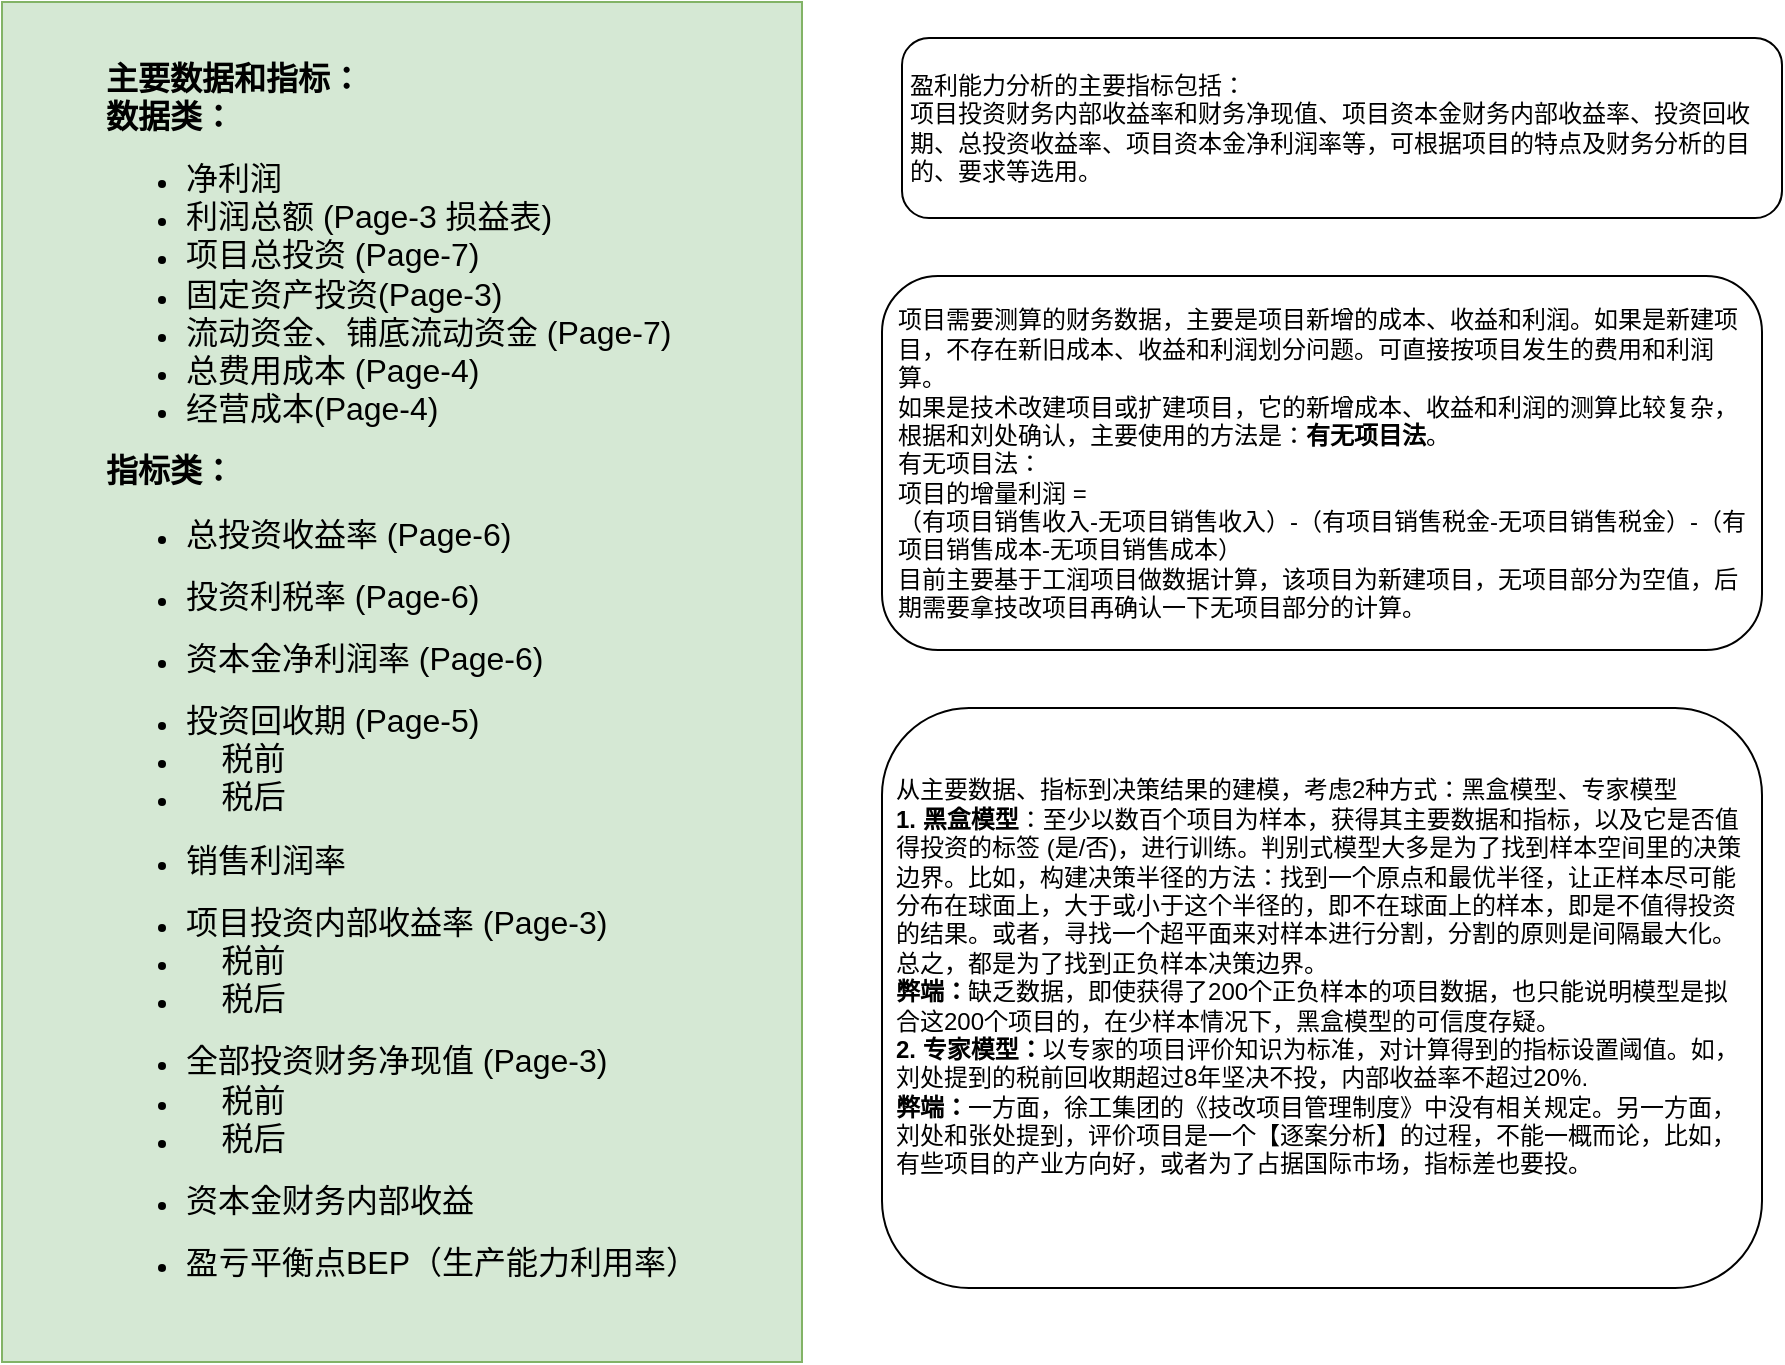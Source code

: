 <mxfile version="21.7.2" type="github" pages="8">
  <diagram id="x4oPN-7VKHemBpTbZIxq" name="Page-8 总指标">
    <mxGraphModel dx="1143" dy="560" grid="1" gridSize="10" guides="1" tooltips="1" connect="1" arrows="1" fold="1" page="1" pageScale="1" pageWidth="827" pageHeight="1169" math="0" shadow="0">
      <root>
        <mxCell id="0" />
        <mxCell id="1" parent="0" />
        <mxCell id="ZvHYw_qUKJrGZTPq8_nS-1" value="&lt;div style=&quot;text-align: left; font-size: 16px;&quot;&gt;&lt;span style=&quot;background-color: initial;&quot;&gt;&lt;b style=&quot;&quot;&gt;&lt;font style=&quot;font-size: 16px;&quot;&gt;主要数据和指标：&lt;/font&gt;&lt;/b&gt;&lt;/span&gt;&lt;/div&gt;&lt;div style=&quot;text-align: left; font-size: 16px;&quot;&gt;&lt;span style=&quot;background-color: initial;&quot;&gt;&lt;b style=&quot;&quot;&gt;&lt;font style=&quot;font-size: 16px;&quot;&gt;数据类：&lt;/font&gt;&lt;/b&gt;&lt;/span&gt;&lt;/div&gt;&lt;div style=&quot;text-align: left;&quot;&gt;&lt;ul&gt;&lt;li&gt;&lt;span style=&quot;background-color: initial;&quot;&gt;&lt;font size=&quot;3&quot;&gt;净利润&lt;/font&gt;&lt;/span&gt;&lt;/li&gt;&lt;li&gt;&lt;font size=&quot;3&quot;&gt;&lt;span style=&quot;background-color: initial;&quot;&gt;利润总额&amp;nbsp;&lt;/span&gt;(Page-3 损益表)&lt;/font&gt;&lt;/li&gt;&lt;li&gt;&lt;span style=&quot;background-color: initial;&quot;&gt;&lt;font size=&quot;3&quot;&gt;项目总投资 (Page-7)&lt;/font&gt;&lt;/span&gt;&lt;/li&gt;&lt;li&gt;&lt;span style=&quot;background-color: initial;&quot;&gt;&lt;font size=&quot;3&quot;&gt;固定资产投资(Page-3)&lt;/font&gt;&lt;/span&gt;&lt;/li&gt;&lt;li&gt;&lt;span style=&quot;background-color: initial;&quot;&gt;&lt;font size=&quot;3&quot;&gt;流动资金、铺底流动资金 (Page-7)&lt;/font&gt;&lt;/span&gt;&lt;/li&gt;&lt;li&gt;&lt;span style=&quot;background-color: initial;&quot;&gt;&lt;font size=&quot;3&quot;&gt;总费用成本 (Page-4)&lt;/font&gt;&lt;/span&gt;&lt;/li&gt;&lt;li&gt;&lt;span style=&quot;background-color: initial;&quot;&gt;&lt;font size=&quot;3&quot;&gt;经营成本(Page-4)&lt;/font&gt;&lt;/span&gt;&lt;/li&gt;&lt;/ul&gt;&lt;/div&gt;&lt;div style=&quot;text-align: left;&quot;&gt;&lt;span style=&quot;background-color: initial;&quot;&gt;&lt;b&gt;&lt;font size=&quot;3&quot;&gt;指标类：&lt;/font&gt;&lt;/b&gt;&lt;/span&gt;&lt;/div&gt;&lt;div style=&quot;text-align: left;&quot;&gt;&lt;ul&gt;&lt;li&gt;&lt;span style=&quot;background-color: initial;&quot;&gt;&lt;font size=&quot;3&quot;&gt;总投资收益率 (Page-6)&lt;/font&gt;&lt;/span&gt;&lt;/li&gt;&lt;/ul&gt;&lt;ul&gt;&lt;li&gt;&lt;span style=&quot;background-color: initial;&quot;&gt;&lt;font size=&quot;3&quot;&gt;投资利税率 (Page-6)&lt;/font&gt;&lt;/span&gt;&lt;/li&gt;&lt;/ul&gt;&lt;ul&gt;&lt;li&gt;&lt;span style=&quot;background-color: initial;&quot;&gt;&lt;font size=&quot;3&quot;&gt;资本金净利润率 (Page-6)&lt;/font&gt;&lt;/span&gt;&lt;/li&gt;&lt;/ul&gt;&lt;ul&gt;&lt;li&gt;&lt;span style=&quot;background-color: initial;&quot;&gt;&lt;font size=&quot;3&quot;&gt;投资回收期 (Page-5)&lt;/font&gt;&lt;/span&gt;&lt;/li&gt;&lt;li&gt;&lt;span style=&quot;background-color: initial;&quot;&gt;&lt;font size=&quot;3&quot;&gt;&amp;nbsp; &amp;nbsp; 税前&lt;/font&gt;&lt;/span&gt;&lt;/li&gt;&lt;li&gt;&lt;span style=&quot;background-color: initial;&quot;&gt;&lt;font size=&quot;3&quot;&gt;&amp;nbsp; &amp;nbsp; 税后&lt;/font&gt;&lt;/span&gt;&lt;/li&gt;&lt;/ul&gt;&lt;ul&gt;&lt;li&gt;&lt;span style=&quot;background-color: initial;&quot;&gt;&lt;font size=&quot;3&quot;&gt;销售利润率&lt;/font&gt;&lt;/span&gt;&lt;/li&gt;&lt;/ul&gt;&lt;ul&gt;&lt;li&gt;&lt;span style=&quot;background-color: initial;&quot;&gt;&lt;font size=&quot;3&quot;&gt;项目投资内部收益率 (Page-3)&lt;/font&gt;&lt;/span&gt;&lt;/li&gt;&lt;li&gt;&lt;font size=&quot;3&quot;&gt;&amp;nbsp; &amp;nbsp; 税前&lt;/font&gt;&lt;/li&gt;&lt;li&gt;&lt;span style=&quot;border-color: var(--border-color); background-color: initial;&quot;&gt;&lt;font size=&quot;3&quot;&gt;&amp;nbsp; &amp;nbsp; 税后&lt;/font&gt;&lt;/span&gt;&lt;/li&gt;&lt;/ul&gt;&lt;ul&gt;&lt;li&gt;&lt;font size=&quot;3&quot;&gt;全部投资财务净现值&amp;nbsp;(Page-3)&lt;/font&gt;&lt;/li&gt;&lt;li&gt;&lt;font size=&quot;3&quot;&gt;&amp;nbsp; &amp;nbsp; 税前&lt;/font&gt;&lt;/li&gt;&lt;li&gt;&lt;span style=&quot;border-color: var(--border-color); background-color: initial;&quot;&gt;&lt;font size=&quot;3&quot;&gt;&amp;nbsp; &amp;nbsp; 税后&lt;/font&gt;&lt;/span&gt;&lt;/li&gt;&lt;/ul&gt;&lt;ul&gt;&lt;li&gt;&lt;font size=&quot;3&quot;&gt;资本金财务内部收益&amp;nbsp;&lt;/font&gt;&lt;/li&gt;&lt;/ul&gt;&lt;ul&gt;&lt;li&gt;&lt;font size=&quot;3&quot;&gt;盈亏平衡点BEP（生产能力利用率）&lt;/font&gt;&lt;/li&gt;&lt;/ul&gt;&lt;/div&gt;" style="rounded=0;whiteSpace=wrap;html=1;fillColor=#d5e8d4;strokeColor=#82b366;horizontal=1;spacing=2;" parent="1" vertex="1">
          <mxGeometry x="110" y="42" width="400" height="680" as="geometry" />
        </mxCell>
        <mxCell id="rHoURcdE4vydTDVMgA4S-2" value="盈利能力分析的主要指标包括：&#xa;项目投资财务内部收益率和财务净现值、项目资本金财务内部收益率、投资回收期、总投资收益率、项目资本金净利润率等，可根据项目的特点及财务分析的目的、要求等选用。" style="rounded=1;align=left;whiteSpace=wrap;spacingLeft=4;spacingRight=4;spacingTop=0;spacing=0;" parent="1" vertex="1">
          <mxGeometry x="560" y="60" width="440" height="90" as="geometry" />
        </mxCell>
        <mxCell id="mAaluL-6L8iSFpMFrCEB-1" value="&lt;div style=&quot;&quot;&gt;&lt;span style=&quot;background-color: initial;&quot;&gt;项目需要测算的财务数据，主要是项目新增的成本、收益和利润。如果是新建项目，不存在新旧成本、收益和利润划分问题。可直接按项目发生的费用和利润算。&lt;/span&gt;&lt;/div&gt;&lt;div style=&quot;&quot;&gt;&lt;span style=&quot;background-color: initial;&quot;&gt;如果是技术改建项目或扩建项目，它的新增成本、收益和利润的测算比较复杂，根据和刘处确认，主要使用的方法是：&lt;b&gt;有无项目法&lt;/b&gt;。&lt;/span&gt;&lt;/div&gt;&lt;div style=&quot;&quot;&gt;&lt;span style=&quot;background-color: initial;&quot;&gt;有无项目法：&lt;/span&gt;&lt;/div&gt;项目的增量利润 =&amp;nbsp;&lt;div style=&quot;&quot;&gt;&lt;span style=&quot;background-color: initial;&quot;&gt;（有项目销售收入-无项目销售收入）-（有项目销售税金-无项目销售税金）-（有项目销售成本-无项目销售成本）&lt;/span&gt;&lt;/div&gt;&lt;div style=&quot;&quot;&gt;&lt;span style=&quot;background-color: initial;&quot;&gt;目前主要基于工润项目做数据计算，该项目为新建项目，无项目部分为空值，后期需要拿技改项目再确认一下无项目部分的计算。&lt;/span&gt;&lt;/div&gt;" style="rounded=1;whiteSpace=wrap;html=1;fontFamily=Helvetica;fontSize=12;fontColor=default;fillColor=default;gradientColor=none;align=left;spacingLeft=6;spacingRight=6;" parent="1" vertex="1">
          <mxGeometry x="550" y="179" width="440" height="187" as="geometry" />
        </mxCell>
        <mxCell id="mAaluL-6L8iSFpMFrCEB-2" value="&lt;div style=&quot;text-align: left;&quot;&gt;&lt;span style=&quot;background-color: initial;&quot;&gt;从主要数据、指标到决策结果的建模，考虑2种方式：&lt;/span&gt;&lt;span style=&quot;background-color: initial;&quot;&gt;黑盒模型、专家模型&lt;/span&gt;&lt;/div&gt;&lt;div style=&quot;text-align: left;&quot;&gt;&lt;b&gt;1. 黑盒模型&lt;/b&gt;：至少以数百个项目为样本，获得其主要数据和指标，以及它是否值得投资的标签 (是/否)，进行训练。判别式模型大多是为了找到样本空间里的决策边界。比如，构建决策半径的方法：找到一个原点和最优半径，让正样本尽可能分布在球面上，大于或小于这个半径的，即不在球面上的样本，即是不值得投资的结果。或者&lt;span style=&quot;background-color: initial;&quot;&gt;，寻找一个超平面来对样本进行分割，分割的原则是间隔最大化。总之，都是为了找到正负样本决策边界。&lt;/span&gt;&lt;/div&gt;&lt;div style=&quot;text-align: left;&quot;&gt;&lt;b style=&quot;background-color: initial;&quot;&gt;弊端：&lt;/b&gt;&lt;span style=&quot;background-color: initial;&quot;&gt;缺乏数据，即使获得了200个正负样本的项目数据，也只能说明模型是拟合这200个项目的，在少样本情况下，黑盒模型的可信度存疑。&lt;/span&gt;&lt;/div&gt;&lt;div style=&quot;text-align: left;&quot;&gt;&lt;b&gt;2. 专家模型：&lt;/b&gt;以专家的项目评价知识为标准，对计算得到的指标设置阈值。如，刘处提到的税前回收期超过8年坚决不投，内部收益率不超过20%.&lt;/div&gt;&lt;div style=&quot;text-align: left;&quot;&gt;&lt;b&gt;弊端：&lt;/b&gt;一方面，徐工集团的《技改项目管理制度》中没有相关规定。另一方面，刘处和张处提到，评价项目是一个【逐案分析】的过程，不能一概而论，比如，有些项目的产业方向好，或者为了占据国际市场，指标差也要投。&lt;/div&gt;&lt;div style=&quot;text-align: left;&quot;&gt;&lt;br&gt;&lt;/div&gt;&lt;div style=&quot;text-align: left;&quot;&gt;&lt;br&gt;&lt;/div&gt;" style="rounded=1;whiteSpace=wrap;html=1;spacingLeft=6;spacingRight=6;spacingTop=8;" parent="1" vertex="1">
          <mxGeometry x="550" y="395" width="440" height="290" as="geometry" />
        </mxCell>
      </root>
    </mxGraphModel>
  </diagram>
  <diagram id="BYXEdeNaDgYtozzeG7WJ" name="Page-3 内部收益率 &amp; 净现值">
    <mxGraphModel dx="1029" dy="504" grid="1" gridSize="10" guides="1" tooltips="1" connect="1" arrows="1" fold="1" page="1" pageScale="1" pageWidth="827" pageHeight="1169" math="0" shadow="0">
      <root>
        <mxCell id="0" />
        <mxCell id="1" parent="0" />
        <mxCell id="9v39Im2qLCgSs8nFnNyo-1" value="流动资金&lt;br&gt;估算表" style="rounded=0;whiteSpace=wrap;html=1;fillColor=#f5f5f5;fontColor=#333333;strokeColor=#666666;align=right;" parent="1" vertex="1">
          <mxGeometry x="842" y="366" width="360" height="39" as="geometry" />
        </mxCell>
        <mxCell id="g6-KiIMetIZCjA44XsML-26" value="" style="rounded=0;whiteSpace=wrap;html=1;fillColor=#fff2cc;strokeColor=#d6b656;" parent="1" vertex="1">
          <mxGeometry x="615" y="538" width="460" height="174" as="geometry" />
        </mxCell>
        <mxCell id="g6-KiIMetIZCjA44XsML-27" value="（增值税" style="rounded=0;whiteSpace=wrap;html=1;verticalAlign=bottom;" parent="1" vertex="1">
          <mxGeometry x="607" y="628" width="60" height="20" as="geometry" />
        </mxCell>
        <mxCell id="gM6x5MnoijGc39AGMJxE-4" value="&amp;nbsp; IRR(&amp;nbsp; &amp;nbsp; &amp;nbsp; &amp;nbsp; &amp;nbsp; &amp;nbsp; &amp;nbsp; &amp;nbsp; &amp;nbsp; &amp;nbsp; &amp;nbsp; &amp;nbsp; &amp;nbsp; &amp;nbsp; &amp;nbsp; &amp;nbsp; &amp;nbsp; &amp;nbsp; &amp;nbsp; &amp;nbsp; &amp;nbsp; &amp;nbsp; &amp;nbsp; &amp;nbsp; &amp;nbsp; &amp;nbsp; &amp;nbsp; &amp;nbsp; )" style="rounded=0;whiteSpace=wrap;html=1;align=left;" parent="1" vertex="1">
          <mxGeometry x="315" y="927" width="280" height="40" as="geometry" />
        </mxCell>
        <mxCell id="gM6x5MnoijGc39AGMJxE-5" value="&amp;nbsp; IRR(&amp;nbsp; &amp;nbsp; &amp;nbsp; &amp;nbsp; &amp;nbsp; &amp;nbsp; &amp;nbsp; &amp;nbsp; &amp;nbsp; &amp;nbsp; &amp;nbsp; &amp;nbsp; &amp;nbsp; &amp;nbsp; &amp;nbsp; &amp;nbsp; &amp;nbsp; )" style="rounded=0;whiteSpace=wrap;html=1;align=left;" parent="1" vertex="1">
          <mxGeometry x="315" y="1053" width="261" height="40" as="geometry" />
        </mxCell>
        <mxCell id="56yOu1_00RpzMCxqP_JW-1" value="" style="rounded=0;whiteSpace=wrap;html=1;fillColor=#e1d5e7;strokeColor=#9673a6;" parent="1" vertex="1">
          <mxGeometry x="615" y="412" width="410" height="80" as="geometry" />
        </mxCell>
        <mxCell id="wkamasSicyBDhr9J4LGk-13" value="" style="rounded=0;whiteSpace=wrap;html=1;fontFamily=Helvetica;fontSize=12;fillColor=#ffcc99;strokeColor=#36393d;" parent="1" vertex="1">
          <mxGeometry x="205" y="329" width="410" height="464" as="geometry" />
        </mxCell>
        <mxCell id="O0Yvfh-cy8Xq-7duTenU-1" value="&lt;p class=&quot;MsoNormal&quot;&gt;&lt;span lang=&quot;ZH-CN&quot; style=&quot;font-family: 仿宋; background: yellow;&quot;&gt;&lt;font style=&quot;font-size: 18px;&quot;&gt;财务净现值&lt;/font&gt;&lt;/span&gt;&lt;/p&gt;" style="text;whiteSpace=wrap;html=1;strokeColor=none;dashed=1;strokeWidth=0.5;" parent="1" vertex="1">
          <mxGeometry x="175" y="1138" width="180" height="40" as="geometry" />
        </mxCell>
        <mxCell id="O0Yvfh-cy8Xq-7duTenU-9" value="所得税前增量净现金流量" style="text;whiteSpace=wrap;fillColor=#cce5ff;strokeColor=#36393d;verticalAlign=bottom;" parent="1" vertex="1">
          <mxGeometry x="358.5" y="937" width="170" height="20" as="geometry" />
        </mxCell>
        <mxCell id="O0Yvfh-cy8Xq-7duTenU-10" value="税前：" style="text;whiteSpace=wrap;" parent="1" vertex="1">
          <mxGeometry x="278" y="933" width="80" height="30" as="geometry" />
        </mxCell>
        <mxCell id="O0Yvfh-cy8Xq-7duTenU-16" value="&lt;div style=&quot;text-align: justify;&quot;&gt;&lt;span style=&quot;background-color: initial;&quot;&gt;+&amp;nbsp;&lt;/span&gt;&lt;/div&gt;" style="text;whiteSpace=wrap;html=1;fillColor=#cce5ff;strokeColor=#36393d;align=right;" parent="1" vertex="1">
          <mxGeometry x="387.5" y="764" width="20" height="20" as="geometry" />
        </mxCell>
        <mxCell id="wkamasSicyBDhr9J4LGk-7" value="流入小计" style="rounded=0;whiteSpace=wrap;html=1;fontFamily=Helvetica;fontSize=12;fillColor=#cce5ff;strokeColor=#36393d;" parent="1" vertex="1">
          <mxGeometry x="225.5" y="706" width="90" height="20" as="geometry" />
        </mxCell>
        <mxCell id="wkamasSicyBDhr9J4LGk-9" value="流出小计" style="rounded=0;whiteSpace=wrap;html=1;fontFamily=Helvetica;fontSize=12;fillColor=#cce5ff;strokeColor=#36393d;" parent="1" vertex="1">
          <mxGeometry x="479.5" y="706" width="100" height="20" as="geometry" />
        </mxCell>
        <mxCell id="wkamasSicyBDhr9J4LGk-10" value="&lt;div style=&quot;&quot;&gt;-&lt;/div&gt;" style="text;whiteSpace=wrap;html=1;fillColor=#cce5ff;strokeColor=#36393d;align=center;direction=south;" parent="1" vertex="1">
          <mxGeometry x="383.5" y="706" width="20" height="20" as="geometry" />
        </mxCell>
        <mxCell id="wkamasSicyBDhr9J4LGk-12" value="" style="shape=flexArrow;endArrow=classic;html=1;rounded=0;fontFamily=Helvetica;fontSize=12;fontColor=default;" parent="1" edge="1">
          <mxGeometry width="50" height="50" relative="1" as="geometry">
            <mxPoint x="331" y="730" as="sourcePoint" />
            <mxPoint x="331" y="762" as="targetPoint" />
          </mxGeometry>
        </mxCell>
        <mxCell id="wkamasSicyBDhr9J4LGk-14" value="现&lt;br&gt;金&lt;br&gt;流&lt;br&gt;量&lt;br&gt;表" style="rounded=0;whiteSpace=wrap;html=1;fontFamily=Helvetica;fontSize=12;fillColor=#ffcc99;strokeColor=#36393d;" parent="1" vertex="1">
          <mxGeometry x="175" y="329" width="30" height="463" as="geometry" />
        </mxCell>
        <mxCell id="wkamasSicyBDhr9J4LGk-16" value="产品销售收入" style="rounded=0;whiteSpace=wrap;html=1;fontFamily=Helvetica;fontSize=12;fillColor=#cce5ff;strokeColor=#36393d;align=center;" parent="1" vertex="1">
          <mxGeometry x="212" y="358" width="80" height="20" as="geometry" />
        </mxCell>
        <mxCell id="wkamasSicyBDhr9J4LGk-17" value="回收固定资产余值 (无)" style="text;whiteSpace=wrap;fontSize=12;fontFamily=Helvetica;fillColor=#cce5ff;strokeColor=#36393d;align=center;verticalAlign=bottom;" parent="1" vertex="1">
          <mxGeometry x="212" y="400" width="130" height="20" as="geometry" />
        </mxCell>
        <mxCell id="wkamasSicyBDhr9J4LGk-20" value="&lt;div style=&quot;&quot;&gt;&lt;span style=&quot;background-color: initial;&quot;&gt;+&lt;/span&gt;&lt;/div&gt;" style="text;whiteSpace=wrap;html=1;fillColor=#cce5ff;strokeColor=#36393d;align=center;" parent="1" vertex="1">
          <mxGeometry x="245" y="379" width="20" height="20" as="geometry" />
        </mxCell>
        <mxCell id="wkamasSicyBDhr9J4LGk-23" value="&lt;div style=&quot;&quot;&gt;&lt;span style=&quot;background-color: initial;&quot;&gt;+&lt;/span&gt;&lt;/div&gt;" style="text;whiteSpace=wrap;html=1;fillColor=#cce5ff;strokeColor=#36393d;align=center;" parent="1" vertex="1">
          <mxGeometry x="246" y="421" width="20" height="20" as="geometry" />
        </mxCell>
        <mxCell id="wkamasSicyBDhr9J4LGk-24" value="增量净现金流量  " style="text;whiteSpace=wrap;fillColor=#cce5ff;strokeColor=#36393d;verticalAlign=bottom;" parent="1" vertex="1">
          <mxGeometry x="286.5" y="764" width="100" height="20" as="geometry" />
        </mxCell>
        <mxCell id="wkamasSicyBDhr9J4LGk-29" value="" style="shape=flexArrow;endArrow=classic;html=1;rounded=0;fontFamily=Helvetica;fontSize=12;fontColor=default;" parent="1" edge="1">
          <mxGeometry width="50" height="50" relative="1" as="geometry">
            <mxPoint x="272" y="522" as="sourcePoint" />
            <mxPoint x="272" y="572" as="targetPoint" />
          </mxGeometry>
        </mxCell>
        <mxCell id="wkamasSicyBDhr9J4LGk-37" value="经营成本" style="text;whiteSpace=wrap;html=1;fontSize=12;fontFamily=Helvetica;fillColor=#cce5ff;strokeColor=#36393d;verticalAlign=bottom;align=center;" parent="1" vertex="1">
          <mxGeometry x="485.5" y="418" width="80" height="20" as="geometry" />
        </mxCell>
        <mxCell id="wkamasSicyBDhr9J4LGk-38" value="&lt;div style=&quot;&quot;&gt;&lt;span style=&quot;background-color: initial;&quot;&gt;销售税金&lt;/span&gt;&lt;/div&gt;" style="text;whiteSpace=wrap;html=1;fontSize=12;fontFamily=Helvetica;fillColor=#cce5ff;strokeColor=#36393d;align=center;verticalAlign=bottom;" parent="1" vertex="1">
          <mxGeometry x="485.5" y="548" width="80" height="19" as="geometry" />
        </mxCell>
        <mxCell id="wkamasSicyBDhr9J4LGk-39" value="&lt;div style=&quot;text-align: justify;&quot;&gt;&lt;span style=&quot;background-color: initial;&quot;&gt;+&amp;nbsp;&lt;/span&gt;&lt;/div&gt;" style="text;whiteSpace=wrap;html=1;fillColor=#cce5ff;strokeColor=#36393d;align=right;" parent="1" vertex="1">
          <mxGeometry x="515.5" y="357" width="20" height="20" as="geometry" />
        </mxCell>
        <mxCell id="wkamasSicyBDhr9J4LGk-40" value="&lt;div style=&quot;text-align: justify;&quot;&gt;&lt;span style=&quot;background-color: initial;&quot;&gt;+&amp;nbsp;&lt;/span&gt;&lt;/div&gt;" style="text;whiteSpace=wrap;html=1;fillColor=#cce5ff;strokeColor=#36393d;align=right;" parent="1" vertex="1">
          <mxGeometry x="515.5" y="397" width="20" height="20" as="geometry" />
        </mxCell>
        <mxCell id="wkamasSicyBDhr9J4LGk-41" value="&lt;div style=&quot;text-align: justify;&quot;&gt;&lt;span style=&quot;background-color: initial;&quot;&gt;+&amp;nbsp;&lt;/span&gt;&lt;/div&gt;" style="text;whiteSpace=wrap;html=1;fillColor=#cce5ff;strokeColor=#36393d;align=right;" parent="1" vertex="1">
          <mxGeometry x="515.5" y="528" width="20" height="20" as="geometry" />
        </mxCell>
        <mxCell id="wkamasSicyBDhr9J4LGk-47" value="" style="shape=flexArrow;endArrow=classic;html=1;rounded=0;fontFamily=Helvetica;fontSize=12;fontColor=default;" parent="1" edge="1">
          <mxGeometry width="50" height="50" relative="1" as="geometry">
            <mxPoint x="525" y="672" as="sourcePoint" />
            <mxPoint x="526" y="704" as="targetPoint" />
          </mxGeometry>
        </mxCell>
        <mxCell id="wkamasSicyBDhr9J4LGk-50" value="流动资金" style="text;whiteSpace=wrap;html=1;fontSize=12;fontFamily=Helvetica;fillColor=#cce5ff;strokeColor=#36393d;verticalAlign=bottom;align=center;" parent="1" vertex="1">
          <mxGeometry x="485" y="377" width="80" height="20" as="geometry" />
        </mxCell>
        <mxCell id="wkamasSicyBDhr9J4LGk-51" value="固定资产投资" style="text;whiteSpace=wrap;html=1;fontSize=12;fontFamily=Helvetica;fillColor=#cce5ff;strokeColor=#36393d;verticalAlign=bottom;align=center;" parent="1" vertex="1">
          <mxGeometry x="485.5" y="337" width="80" height="20" as="geometry" />
        </mxCell>
        <mxCell id="wkamasSicyBDhr9J4LGk-53" value="&lt;div style=&quot;text-align: justify;&quot;&gt;&lt;span style=&quot;background-color: initial;&quot;&gt;+&amp;nbsp;&lt;/span&gt;&lt;/div&gt;" style="text;whiteSpace=wrap;html=1;fillColor=#cce5ff;strokeColor=#36393d;align=right;" parent="1" vertex="1">
          <mxGeometry x="515.5" y="608" width="20" height="20" as="geometry" />
        </mxCell>
        <mxCell id="wkamasSicyBDhr9J4LGk-18" value="回收流动资金 (无)" style="text;whiteSpace=wrap;fontSize=12;fontFamily=Helvetica;fillColor=#cce5ff;strokeColor=#36393d;verticalAlign=bottom;" parent="1" vertex="1">
          <mxGeometry x="212.5" y="441" width="112" height="20" as="geometry" />
        </mxCell>
        <mxCell id="wkamasSicyBDhr9J4LGk-57" value="" style="endArrow=none;html=1;rounded=0;fontFamily=Helvetica;fontSize=12;fontColor=default;shape=link;" parent="1" edge="1">
          <mxGeometry width="50" height="50" relative="1" as="geometry">
            <mxPoint x="205" y="728" as="sourcePoint" />
            <mxPoint x="595" y="728" as="targetPoint" />
          </mxGeometry>
        </mxCell>
        <mxCell id="wkamasSicyBDhr9J4LGk-59" value="增量的销售收入" style="rounded=0;whiteSpace=wrap;html=1;fontFamily=Helvetica;fontSize=12;fontColor=default;fillColor=none;gradientColor=none;" parent="1" vertex="1">
          <mxGeometry x="72" y="359" width="120" height="18.5" as="geometry" />
        </mxCell>
        <mxCell id="wkamasSicyBDhr9J4LGk-60" value="有项目的销售收入合计" style="rounded=0;whiteSpace=wrap;html=1;fontFamily=Helvetica;fontSize=12;fontColor=default;fillColor=none;gradientColor=none;" parent="1" vertex="1">
          <mxGeometry x="73" y="299" width="150" height="20" as="geometry" />
        </mxCell>
        <mxCell id="wkamasSicyBDhr9J4LGk-61" value="&lt;div style=&quot;&quot;&gt;-&lt;/div&gt;" style="text;whiteSpace=wrap;html=1;fillColor=#cce5ff;strokeColor=#36393d;align=center;direction=south;" parent="1" vertex="1">
          <mxGeometry x="223" y="299" width="20" height="20" as="geometry" />
        </mxCell>
        <mxCell id="wkamasSicyBDhr9J4LGk-63" value="无项目的销售收入(无)(工润项目无，技改项目不是无)" style="rounded=0;whiteSpace=wrap;html=1;fontFamily=Helvetica;fontSize=12;fontColor=default;fillColor=none;gradientColor=none;align=left;" parent="1" vertex="1">
          <mxGeometry x="243" y="291.5" width="162" height="35" as="geometry" />
        </mxCell>
        <mxCell id="wkamasSicyBDhr9J4LGk-64" value="SUM ((每种设备)销售量 x 单价)" style="rounded=0;whiteSpace=wrap;html=1;fontFamily=Helvetica;fontSize=12;fontColor=default;fillColor=none;gradientColor=none;" parent="1" vertex="1">
          <mxGeometry x="72" y="245" width="189" height="20" as="geometry" />
        </mxCell>
        <mxCell id="wkamasSicyBDhr9J4LGk-80" value="" style="shape=flexArrow;endArrow=classic;html=1;rounded=0;fontFamily=Helvetica;fontSize=12;fontColor=default;" parent="1" edge="1">
          <mxGeometry width="50" height="50" relative="1" as="geometry">
            <mxPoint x="156" y="319" as="sourcePoint" />
            <mxPoint x="156" y="353" as="targetPoint" />
          </mxGeometry>
        </mxCell>
        <mxCell id="wkamasSicyBDhr9J4LGk-82" value="&lt;div style=&quot;&quot;&gt;&lt;span style=&quot;background-color: initial;&quot;&gt;=&lt;/span&gt;&lt;/div&gt;" style="text;whiteSpace=wrap;html=1;fillColor=#cce5ff;strokeColor=#36393d;align=center;" parent="1" vertex="1">
          <mxGeometry x="192" y="358" width="20" height="20" as="geometry" />
        </mxCell>
        <mxCell id="wkamasSicyBDhr9J4LGk-83" value="固投(year1、year2、利息)" style="rounded=1;whiteSpace=wrap;html=1;fontFamily=Helvetica;fontSize=12;fillColor=#fad9d5;strokeColor=#ae4132;" parent="1" vertex="1">
          <mxGeometry x="613" y="337" width="162" height="20" as="geometry" />
        </mxCell>
        <mxCell id="wkamasSicyBDhr9J4LGk-84" value="&lt;div style=&quot;&quot;&gt;&lt;span style=&quot;background-color: initial;&quot;&gt;=&lt;/span&gt;&lt;/div&gt;" style="text;whiteSpace=wrap;html=1;fillColor=#cce5ff;strokeColor=#36393d;align=center;" parent="1" vertex="1">
          <mxGeometry x="595" y="337" width="20" height="20" as="geometry" />
        </mxCell>
        <mxCell id="wkamasSicyBDhr9J4LGk-86" value="&lt;div style=&quot;&quot;&gt;&lt;span style=&quot;background-color: initial;&quot;&gt;=&lt;/span&gt;&lt;/div&gt;" style="text;whiteSpace=wrap;html=1;fillColor=#cce5ff;strokeColor=#36393d;align=center;" parent="1" vertex="1">
          <mxGeometry x="145" y="265" width="20" height="20" as="geometry" />
        </mxCell>
        <mxCell id="wkamasSicyBDhr9J4LGk-87" value="无项目经营成本(空)" style="rounded=0;whiteSpace=wrap;html=1;fontFamily=Helvetica;fontSize=12;fontColor=default;fillColor=none;gradientColor=none;" parent="1" vertex="1">
          <mxGeometry x="903" y="418" width="120" height="20" as="geometry" />
        </mxCell>
        <mxCell id="wkamasSicyBDhr9J4LGk-88" value="&lt;div style=&quot;&quot;&gt;&lt;span style=&quot;background-color: initial;&quot;&gt;=&lt;/span&gt;&lt;/div&gt;" style="text;whiteSpace=wrap;html=1;fillColor=#cce5ff;strokeColor=#36393d;align=center;" parent="1" vertex="1">
          <mxGeometry x="595" y="418" width="20" height="20" as="geometry" />
        </mxCell>
        <mxCell id="wkamasSicyBDhr9J4LGk-89" value="成本表：增量经营成本" style="rounded=0;whiteSpace=wrap;html=1;fontFamily=Helvetica;fontSize=12;fontColor=default;fillColor=none;gradientColor=none;" parent="1" vertex="1">
          <mxGeometry x="615" y="418" width="130" height="20" as="geometry" />
        </mxCell>
        <mxCell id="wkamasSicyBDhr9J4LGk-91" value="&lt;div style=&quot;&quot;&gt;-&lt;/div&gt;" style="text;whiteSpace=wrap;html=1;fillColor=#cce5ff;strokeColor=#36393d;align=center;direction=south;verticalAlign=middle;" parent="1" vertex="1">
          <mxGeometry x="883" y="418" width="20" height="20" as="geometry" />
        </mxCell>
        <mxCell id="wkamasSicyBDhr9J4LGk-92" value="有项目经营成本" style="rounded=0;whiteSpace=wrap;html=1;fontFamily=Helvetica;fontSize=12;fontColor=default;fillColor=none;gradientColor=none;" parent="1" vertex="1">
          <mxGeometry x="765" y="418" width="118" height="20" as="geometry" />
        </mxCell>
        <mxCell id="YkcIxRlzLzfBor_2c24l-1" value="&lt;div style=&quot;&quot;&gt;&lt;span style=&quot;background-color: initial;&quot;&gt;=&lt;/span&gt;&lt;/div&gt;" style="text;whiteSpace=wrap;html=1;fillColor=#cce5ff;strokeColor=#36393d;align=center;" parent="1" vertex="1">
          <mxGeometry x="745" y="418" width="20" height="20" as="geometry" />
        </mxCell>
        <mxCell id="YkcIxRlzLzfBor_2c24l-2" value="" style="shape=flexArrow;endArrow=classic;html=1;rounded=0;fontFamily=Helvetica;fontSize=12;fontColor=default;" parent="1" edge="1">
          <mxGeometry width="50" height="50" relative="1" as="geometry">
            <mxPoint x="821" y="438" as="sourcePoint" />
            <mxPoint x="821" y="472" as="targetPoint" />
          </mxGeometry>
        </mxCell>
        <mxCell id="YkcIxRlzLzfBor_2c24l-3" value="总费用成本(见page-4)" style="rounded=0;whiteSpace=wrap;html=1;fillColor=#e1d5e7;strokeColor=#000000;" parent="1" vertex="1">
          <mxGeometry x="655" y="470" width="120" height="20" as="geometry" />
        </mxCell>
        <mxCell id="YkcIxRlzLzfBor_2c24l-5" value="财务费用" style="rounded=0;whiteSpace=wrap;html=1;fillColor=#e1d5e7;strokeColor=#000000;" parent="1" vertex="1">
          <mxGeometry x="888" y="470" width="66.5" height="20" as="geometry" />
        </mxCell>
        <mxCell id="YkcIxRlzLzfBor_2c24l-6" value="折旧及摊销" style="rounded=0;whiteSpace=wrap;html=1;fillColor=#e1d5e7;strokeColor=#000000;" parent="1" vertex="1">
          <mxGeometry x="795" y="470" width="73" height="20" as="geometry" />
        </mxCell>
        <mxCell id="YkcIxRlzLzfBor_2c24l-7" value="&lt;div style=&quot;&quot;&gt;-&lt;/div&gt;" style="text;whiteSpace=wrap;html=1;fillColor=#cce5ff;strokeColor=#36393d;align=center;direction=south;verticalAlign=middle;" parent="1" vertex="1">
          <mxGeometry x="775" y="470" width="20" height="20" as="geometry" />
        </mxCell>
        <mxCell id="YkcIxRlzLzfBor_2c24l-8" value="&lt;div style=&quot;&quot;&gt;-&lt;/div&gt;" style="text;whiteSpace=wrap;html=1;fillColor=#cce5ff;strokeColor=#36393d;align=center;direction=south;verticalAlign=middle;" parent="1" vertex="1">
          <mxGeometry x="868" y="470" width="20" height="20" as="geometry" />
        </mxCell>
        <mxCell id="-1y6DfPzoNDtI3knnuKH-1" value="成&lt;br&gt;本&lt;br&gt;表" style="rounded=0;whiteSpace=wrap;html=1;fillColor=#e1d5e7;strokeColor=#9673a6;" parent="1" vertex="1">
          <mxGeometry x="1025" y="412" width="30" height="80" as="geometry" />
        </mxCell>
        <mxCell id="gM6x5MnoijGc39AGMJxE-1" value="损益表" style="rounded=0;whiteSpace=wrap;html=1;verticalAlign=top;fillColor=#d5e8d4;strokeColor=#82b366;" parent="1" vertex="1">
          <mxGeometry x="408.5" y="738" width="120" height="54" as="geometry" />
        </mxCell>
        <mxCell id="O0Yvfh-cy8Xq-7duTenU-11" value="所得税 (抵免后)" style="text;whiteSpace=wrap;fillColor=#cce5ff;strokeColor=#36393d;verticalAlign=bottom;" parent="1" vertex="1">
          <mxGeometry x="408.5" y="764" width="100" height="20" as="geometry" />
        </mxCell>
        <mxCell id="gM6x5MnoijGc39AGMJxE-2" value="税后：" style="text;whiteSpace=wrap;" parent="1" vertex="1">
          <mxGeometry x="278" y="1058" width="80" height="30" as="geometry" />
        </mxCell>
        <mxCell id="gM6x5MnoijGc39AGMJxE-3" value="增量净现金流量  " style="text;whiteSpace=wrap;fillColor=#cce5ff;strokeColor=#36393d;verticalAlign=bottom;" parent="1" vertex="1">
          <mxGeometry x="355" y="1063" width="100" height="20" as="geometry" />
        </mxCell>
        <mxCell id="g6-KiIMetIZCjA44XsML-1" value="&lt;p class=&quot;MsoNormal&quot;&gt;&lt;span lang=&quot;ZH-CN&quot; style=&quot;font-family: 仿宋; background: yellow;&quot;&gt;&lt;font style=&quot;font-size: 18px;&quot;&gt;财务内部收益率&lt;/font&gt;&lt;/span&gt;&lt;u&gt;&lt;span style=&quot;font-family:&amp;quot;Times New Roman&amp;quot;,serif;&lt;br/&gt;mso-fareast-font-family:仿宋;background:yellow;mso-highlight:yellow&quot;&gt;&lt;/span&gt;&lt;/u&gt;&lt;/p&gt;" style="text;whiteSpace=wrap;html=1;" parent="1" vertex="1">
          <mxGeometry x="175" y="835" width="180" height="40" as="geometry" />
        </mxCell>
        <mxCell id="g6-KiIMetIZCjA44XsML-2" value="税前：" style="text;whiteSpace=wrap;" parent="1" vertex="1">
          <mxGeometry x="278" y="1208" width="80" height="30" as="geometry" />
        </mxCell>
        <mxCell id="g6-KiIMetIZCjA44XsML-3" value="&amp;nbsp; NPV( 10%(贴现率？)&amp;nbsp; ，&amp;nbsp; &amp;nbsp; &amp;nbsp; &amp;nbsp; &amp;nbsp; &amp;nbsp; &amp;nbsp; &amp;nbsp; &amp;nbsp; &amp;nbsp; &amp;nbsp; &amp;nbsp; &amp;nbsp; &amp;nbsp; &amp;nbsp; &amp;nbsp; &amp;nbsp; &amp;nbsp; &amp;nbsp; &amp;nbsp; &amp;nbsp; &amp;nbsp; &amp;nbsp; &amp;nbsp; &amp;nbsp; &amp;nbsp; &amp;nbsp; &amp;nbsp; &amp;nbsp;)" style="rounded=0;whiteSpace=wrap;html=1;align=left;" parent="1" vertex="1">
          <mxGeometry x="315" y="1203" width="371" height="40" as="geometry" />
        </mxCell>
        <mxCell id="g6-KiIMetIZCjA44XsML-4" value="所得税前增量净现金流量" style="text;whiteSpace=wrap;fillColor=#cce5ff;strokeColor=#36393d;verticalAlign=bottom;" parent="1" vertex="1">
          <mxGeometry x="462" y="1213" width="170" height="20" as="geometry" />
        </mxCell>
        <mxCell id="g6-KiIMetIZCjA44XsML-5" value="&amp;nbsp; NPV( 10%(贴现率？)&amp;nbsp; ，&amp;nbsp; &amp;nbsp; &amp;nbsp; &amp;nbsp; &amp;nbsp; &amp;nbsp; &amp;nbsp; &amp;nbsp; &amp;nbsp; &amp;nbsp; &amp;nbsp; &amp;nbsp; &amp;nbsp; &amp;nbsp; &amp;nbsp; &amp;nbsp; &amp;nbsp; &amp;nbsp; &amp;nbsp; &amp;nbsp; &amp;nbsp; &amp;nbsp; &amp;nbsp; &amp;nbsp; &amp;nbsp; &amp;nbsp; &amp;nbsp; &amp;nbsp; &amp;nbsp;)" style="rounded=0;whiteSpace=wrap;html=1;align=left;" parent="1" vertex="1">
          <mxGeometry x="316" y="1278" width="370.5" height="40" as="geometry" />
        </mxCell>
        <mxCell id="g6-KiIMetIZCjA44XsML-6" value="税后：" style="text;whiteSpace=wrap;" parent="1" vertex="1">
          <mxGeometry x="278" y="1278" width="80" height="30" as="geometry" />
        </mxCell>
        <mxCell id="g6-KiIMetIZCjA44XsML-7" value="增量净现金流量  " style="text;whiteSpace=wrap;fillColor=#cce5ff;strokeColor=#36393d;verticalAlign=bottom;" parent="1" vertex="1">
          <mxGeometry x="462" y="1288" width="100" height="20" as="geometry" />
        </mxCell>
        <mxCell id="g6-KiIMetIZCjA44XsML-13" value="" style="shape=flexArrow;endArrow=classic;html=1;rounded=0;fontFamily=Helvetica;fontSize=12;fontColor=default;exitX=0.467;exitY=0.993;exitDx=0;exitDy=0;exitPerimeter=0;" parent="1" edge="1">
          <mxGeometry width="50" height="50" relative="1" as="geometry">
            <mxPoint x="397.24" y="793.002" as="sourcePoint" />
            <mxPoint x="396" y="925" as="targetPoint" />
          </mxGeometry>
        </mxCell>
        <mxCell id="g6-KiIMetIZCjA44XsML-14" value="(增量)城乡维护建设税" style="rounded=0;whiteSpace=wrap;html=1;verticalAlign=bottom;" parent="1" vertex="1">
          <mxGeometry x="615" y="546" width="200" height="20" as="geometry" />
        </mxCell>
        <mxCell id="g6-KiIMetIZCjA44XsML-15" value="(增量)教育附加费" style="rounded=0;whiteSpace=wrap;html=1;" parent="1" vertex="1">
          <mxGeometry x="835" y="546" width="170" height="20" as="geometry" />
        </mxCell>
        <mxCell id="g6-KiIMetIZCjA44XsML-16" value="&lt;div style=&quot;&quot;&gt;&lt;span style=&quot;background-color: initial;&quot;&gt;=&lt;/span&gt;&lt;/div&gt;" style="text;whiteSpace=wrap;html=1;fillColor=#cce5ff;strokeColor=#36393d;align=center;" parent="1" vertex="1">
          <mxGeometry x="595" y="546" width="20" height="20" as="geometry" />
        </mxCell>
        <mxCell id="g6-KiIMetIZCjA44XsML-18" value="&lt;div style=&quot;text-align: justify;&quot;&gt;&lt;span style=&quot;background-color: initial;&quot;&gt;+&amp;nbsp;&lt;/span&gt;&lt;/div&gt;" style="text;whiteSpace=wrap;html=1;fillColor=#cce5ff;strokeColor=#36393d;align=right;verticalAlign=bottom;" parent="1" vertex="1">
          <mxGeometry x="815" y="546" width="20" height="20" as="geometry" />
        </mxCell>
        <mxCell id="g6-KiIMetIZCjA44XsML-19" value="&lt;div style=&quot;&quot;&gt;&lt;span style=&quot;background-color: initial;&quot;&gt;=&lt;/span&gt;&lt;/div&gt;" style="text;whiteSpace=wrap;html=1;fillColor=#cce5ff;strokeColor=#36393d;align=center;" parent="1" vertex="1">
          <mxGeometry x="655" y="567" width="20" height="20" as="geometry" />
        </mxCell>
        <mxCell id="g6-KiIMetIZCjA44XsML-20" value="" style="rounded=0;whiteSpace=wrap;html=1;fillColor=#d5e8d4;strokeColor=#82b366;" parent="1" vertex="1">
          <mxGeometry x="615" y="738" width="460" height="284" as="geometry" />
        </mxCell>
        <mxCell id="g6-KiIMetIZCjA44XsML-23" value="&lt;div style=&quot;&quot;&gt;-&lt;/div&gt;" style="text;whiteSpace=wrap;html=1;fillColor=#cce5ff;strokeColor=#36393d;align=center;direction=south;" parent="1" vertex="1">
          <mxGeometry x="695" y="588" width="20" height="20" as="geometry" />
        </mxCell>
        <mxCell id="g6-KiIMetIZCjA44XsML-24" value="有项目" style="rounded=0;whiteSpace=wrap;html=1;verticalAlign=bottom;" parent="1" vertex="1">
          <mxGeometry x="615" y="588" width="80" height="20" as="geometry" />
        </mxCell>
        <mxCell id="g6-KiIMetIZCjA44XsML-25" value="无项目(同有项目)" style="rounded=0;whiteSpace=wrap;html=1;verticalAlign=bottom;" parent="1" vertex="1">
          <mxGeometry x="715" y="588" width="110" height="20" as="geometry" />
        </mxCell>
        <mxCell id="g6-KiIMetIZCjA44XsML-28" value="进项税金" style="rounded=0;whiteSpace=wrap;html=1;verticalAlign=bottom;" parent="1" vertex="1">
          <mxGeometry x="705" y="668" width="70" height="20" as="geometry" />
        </mxCell>
        <mxCell id="g6-KiIMetIZCjA44XsML-29" value="xx(没写) ）" style="rounded=0;whiteSpace=wrap;html=1;verticalAlign=bottom;" parent="1" vertex="1">
          <mxGeometry x="687" y="628" width="70" height="20" as="geometry" />
        </mxCell>
        <mxCell id="g6-KiIMetIZCjA44XsML-30" value="销项税金" style="rounded=0;whiteSpace=wrap;html=1;verticalAlign=bottom;" parent="1" vertex="1">
          <mxGeometry x="615" y="668" width="70" height="20" as="geometry" />
        </mxCell>
        <mxCell id="g6-KiIMetIZCjA44XsML-31" value="0.07" style="rounded=0;whiteSpace=wrap;html=1;verticalAlign=bottom;" parent="1" vertex="1">
          <mxGeometry x="759" y="628" width="50" height="20" as="geometry" />
        </mxCell>
        <mxCell id="g6-KiIMetIZCjA44XsML-33" value="&lt;div style=&quot;text-align: justify;&quot;&gt;&lt;span style=&quot;background-color: initial;&quot;&gt;+&amp;nbsp;&lt;/span&gt;&lt;/div&gt;" style="text;whiteSpace=wrap;html=1;fillColor=#cce5ff;strokeColor=#36393d;align=right;verticalAlign=bottom;" parent="1" vertex="1">
          <mxGeometry x="667" y="628" width="20" height="20" as="geometry" />
        </mxCell>
        <mxCell id="g6-KiIMetIZCjA44XsML-35" value="&lt;div style=&quot;&quot;&gt;&lt;span style=&quot;background-color: initial;&quot;&gt;*&lt;/span&gt;&lt;/div&gt;" style="text;whiteSpace=wrap;html=1;fillColor=#cce5ff;strokeColor=#36393d;align=center;verticalAlign=top;" parent="1" vertex="1">
          <mxGeometry x="749" y="628" width="20" height="20" as="geometry" />
        </mxCell>
        <mxCell id="g6-KiIMetIZCjA44XsML-38" value="&lt;div style=&quot;&quot;&gt;&lt;span style=&quot;background-color: initial;&quot;&gt;=&lt;/span&gt;&lt;/div&gt;" style="text;whiteSpace=wrap;html=1;fillColor=#cce5ff;strokeColor=#36393d;align=center;" parent="1" vertex="1">
          <mxGeometry x="654" y="608" width="20" height="20" as="geometry" />
        </mxCell>
        <mxCell id="g6-KiIMetIZCjA44XsML-40" value="&lt;div style=&quot;&quot;&gt;&lt;span style=&quot;background-color: initial;&quot;&gt;=&lt;/span&gt;&lt;/div&gt;" style="text;whiteSpace=wrap;html=1;fillColor=#cce5ff;strokeColor=#36393d;align=center;" parent="1" vertex="1">
          <mxGeometry x="655" y="648" width="20" height="20" as="geometry" />
        </mxCell>
        <mxCell id="g6-KiIMetIZCjA44XsML-41" value="&lt;div style=&quot;&quot;&gt;-&lt;/div&gt;" style="text;whiteSpace=wrap;html=1;fillColor=#cce5ff;strokeColor=#36393d;align=center;direction=south;verticalAlign=middle;" parent="1" vertex="1">
          <mxGeometry x="685" y="668" width="20" height="20" as="geometry" />
        </mxCell>
        <mxCell id="g6-KiIMetIZCjA44XsML-42" value="&lt;div style=&quot;&quot;&gt;&lt;span style=&quot;background-color: initial;&quot;&gt;=&lt;/span&gt;&lt;/div&gt;" style="text;whiteSpace=wrap;html=1;fillColor=#cce5ff;strokeColor=#36393d;align=center;" parent="1" vertex="1">
          <mxGeometry x="912" y="567" width="20" height="20" as="geometry" />
        </mxCell>
        <mxCell id="g6-KiIMetIZCjA44XsML-43" value="&lt;div style=&quot;&quot;&gt;-&lt;/div&gt;" style="text;whiteSpace=wrap;html=1;fillColor=#cce5ff;strokeColor=#36393d;align=center;direction=south;" parent="1" vertex="1">
          <mxGeometry x="939" y="587" width="20" height="20" as="geometry" />
        </mxCell>
        <mxCell id="g6-KiIMetIZCjA44XsML-44" value="有项目" style="rounded=0;whiteSpace=wrap;html=1;verticalAlign=bottom;" parent="1" vertex="1">
          <mxGeometry x="849" y="587" width="90" height="20" as="geometry" />
        </mxCell>
        <mxCell id="g6-KiIMetIZCjA44XsML-45" value="无项目(同有项目)" style="rounded=0;whiteSpace=wrap;html=1;verticalAlign=bottom;" parent="1" vertex="1">
          <mxGeometry x="959" y="587" width="106" height="20" as="geometry" />
        </mxCell>
        <mxCell id="g6-KiIMetIZCjA44XsML-46" value="&lt;div style=&quot;&quot;&gt;&lt;span style=&quot;background-color: initial;&quot;&gt;=&lt;/span&gt;&lt;/div&gt;" style="text;whiteSpace=wrap;html=1;fillColor=#cce5ff;strokeColor=#36393d;align=center;" parent="1" vertex="1">
          <mxGeometry x="892" y="607" width="20" height="20" as="geometry" />
        </mxCell>
        <mxCell id="g6-KiIMetIZCjA44XsML-48" value="和左公式一样，比例为0.04" style="rounded=0;whiteSpace=wrap;html=1;verticalAlign=bottom;" parent="1" vertex="1">
          <mxGeometry x="852" y="627" width="153" height="20" as="geometry" />
        </mxCell>
        <mxCell id="LDojU11h6FetrdpMKzlN-1" value="销&lt;br&gt;售&lt;br&gt;税&lt;br&gt;金&lt;br&gt;测&lt;br&gt;算&lt;br&gt;表" style="rounded=0;whiteSpace=wrap;html=1;fillColor=#fff2cc;strokeColor=#d6b656;" parent="1" vertex="1">
          <mxGeometry x="1075" y="538" width="30" height="174" as="geometry" />
        </mxCell>
        <mxCell id="LDojU11h6FetrdpMKzlN-2" value="损&lt;br&gt;益&lt;br&gt;表" style="rounded=0;whiteSpace=wrap;html=1;fillColor=#d5e8d4;strokeColor=#82b366;" parent="1" vertex="1">
          <mxGeometry x="1075" y="738" width="30" height="284" as="geometry" />
        </mxCell>
        <mxCell id="LDojU11h6FetrdpMKzlN-3" value="应交" style="rounded=0;whiteSpace=wrap;html=1;verticalAlign=bottom;" parent="1" vertex="1">
          <mxGeometry x="765" y="795" width="70" height="20" as="geometry" />
        </mxCell>
        <mxCell id="LDojU11h6FetrdpMKzlN-4" value="无项目所得税" style="rounded=0;whiteSpace=wrap;html=1;verticalAlign=bottom;" parent="1" vertex="1">
          <mxGeometry x="871" y="755" width="80" height="20" as="geometry" />
        </mxCell>
        <mxCell id="LDojU11h6FetrdpMKzlN-5" value="有项目实际税负" style="rounded=0;whiteSpace=wrap;html=1;verticalAlign=bottom;" parent="1" vertex="1">
          <mxGeometry x="765" y="755" width="86" height="20" as="geometry" />
        </mxCell>
        <mxCell id="LDojU11h6FetrdpMKzlN-6" value="增量所得税(抵免后)" style="rounded=0;whiteSpace=wrap;html=1;verticalAlign=bottom;" parent="1" vertex="1">
          <mxGeometry x="615" y="755" width="130" height="20" as="geometry" />
        </mxCell>
        <mxCell id="LDojU11h6FetrdpMKzlN-7" value="&lt;div style=&quot;&quot;&gt;-&lt;/div&gt;" style="text;whiteSpace=wrap;html=1;fillColor=#cce5ff;strokeColor=#36393d;align=center;direction=south;" parent="1" vertex="1">
          <mxGeometry x="851" y="755" width="20" height="20" as="geometry" />
        </mxCell>
        <mxCell id="LDojU11h6FetrdpMKzlN-8" value="&lt;div style=&quot;&quot;&gt;&lt;span style=&quot;background-color: initial;&quot;&gt;=&lt;/span&gt;&lt;/div&gt;" style="text;whiteSpace=wrap;html=1;fillColor=#cce5ff;strokeColor=#36393d;align=center;" parent="1" vertex="1">
          <mxGeometry x="795" y="775" width="20" height="20" as="geometry" />
        </mxCell>
        <mxCell id="LDojU11h6FetrdpMKzlN-9" value="&lt;span style=&quot;background-color: rgb(255, 204, 255);&quot;&gt;抵免(year2和year3公式不一样, 待确认)&lt;/span&gt;" style="rounded=0;whiteSpace=wrap;html=1;verticalAlign=bottom;" parent="1" vertex="1">
          <mxGeometry x="855" y="795" width="230" height="20" as="geometry" />
        </mxCell>
        <mxCell id="LDojU11h6FetrdpMKzlN-10" value="&lt;div style=&quot;&quot;&gt;-&lt;/div&gt;" style="text;whiteSpace=wrap;html=1;fillColor=#cce5ff;strokeColor=#36393d;align=center;direction=south;" parent="1" vertex="1">
          <mxGeometry x="835" y="795" width="20" height="20" as="geometry" />
        </mxCell>
        <mxCell id="LDojU11h6FetrdpMKzlN-12" value="&lt;div style=&quot;&quot;&gt;&lt;span style=&quot;background-color: initial;&quot;&gt;=&lt;/span&gt;&lt;/div&gt;" style="text;whiteSpace=wrap;html=1;fillColor=#cce5ff;strokeColor=#36393d;align=center;" parent="1" vertex="1">
          <mxGeometry x="745" y="755" width="20" height="20" as="geometry" />
        </mxCell>
        <mxCell id="LDojU11h6FetrdpMKzlN-13" value="" style="shape=flexArrow;endArrow=classic;html=1;rounded=0;entryX=0.054;entryY=0.097;entryDx=0;entryDy=0;entryPerimeter=0;exitX=0.954;exitY=0.773;exitDx=0;exitDy=0;exitPerimeter=0;" parent="1" edge="1">
          <mxGeometry width="50" height="50" relative="1" as="geometry">
            <mxPoint x="577.96" y="643.46" as="sourcePoint" />
            <mxPoint x="632.04" y="751.968" as="targetPoint" />
          </mxGeometry>
        </mxCell>
        <mxCell id="wkamasSicyBDhr9J4LGk-52" value="所得税 (抵免后)" style="text;whiteSpace=wrap;fillColor=#cce5ff;strokeColor=#36393d;verticalAlign=bottom;" parent="1" vertex="1">
          <mxGeometry x="485.5" y="628" width="100" height="20" as="geometry" />
        </mxCell>
        <mxCell id="LDojU11h6FetrdpMKzlN-14" value="产品销售收入" style="rounded=0;whiteSpace=wrap;html=1;verticalAlign=bottom;" parent="1" vertex="1">
          <mxGeometry x="629" y="913" width="88" height="20" as="geometry" />
        </mxCell>
        <mxCell id="LDojU11h6FetrdpMKzlN-15" value="营业利润" style="rounded=0;whiteSpace=wrap;html=1;verticalAlign=bottom;" parent="1" vertex="1">
          <mxGeometry x="765" y="875" width="70" height="20" as="geometry" />
        </mxCell>
        <mxCell id="LDojU11h6FetrdpMKzlN-16" value="投资收益" style="rounded=0;whiteSpace=wrap;html=1;verticalAlign=bottom;" parent="1" vertex="1">
          <mxGeometry x="852" y="875" width="70" height="20" as="geometry" />
        </mxCell>
        <mxCell id="LDojU11h6FetrdpMKzlN-17" value="销售税金" style="rounded=0;whiteSpace=wrap;html=1;verticalAlign=bottom;" parent="1" vertex="1">
          <mxGeometry x="823" y="913" width="70" height="20" as="geometry" />
        </mxCell>
        <mxCell id="LDojU11h6FetrdpMKzlN-18" value="&lt;span style=&quot;background-color: rgb(255, 255, 102);&quot;&gt;利润总额&lt;/span&gt;" style="rounded=0;whiteSpace=wrap;html=1;verticalAlign=bottom;" parent="1" vertex="1">
          <mxGeometry x="765" y="835" width="70" height="20" as="geometry" />
        </mxCell>
        <mxCell id="LDojU11h6FetrdpMKzlN-19" value="0.33" style="rounded=0;whiteSpace=wrap;html=1;verticalAlign=bottom;" parent="1" vertex="1">
          <mxGeometry x="842" y="835" width="50" height="20" as="geometry" />
        </mxCell>
        <mxCell id="LDojU11h6FetrdpMKzlN-20" value="&lt;div style=&quot;&quot;&gt;&lt;span style=&quot;background-color: initial;&quot;&gt;*&lt;/span&gt;&lt;/div&gt;" style="text;whiteSpace=wrap;html=1;fillColor=#cce5ff;strokeColor=#36393d;align=center;verticalAlign=top;" parent="1" vertex="1">
          <mxGeometry x="832" y="835" width="20" height="20" as="geometry" />
        </mxCell>
        <mxCell id="LDojU11h6FetrdpMKzlN-23" value="&lt;div style=&quot;&quot;&gt;&lt;span style=&quot;background-color: initial;&quot;&gt;=&lt;/span&gt;&lt;/div&gt;" style="text;whiteSpace=wrap;html=1;fillColor=#cce5ff;strokeColor=#36393d;align=center;" parent="1" vertex="1">
          <mxGeometry x="796" y="815" width="20" height="20" as="geometry" />
        </mxCell>
        <mxCell id="LDojU11h6FetrdpMKzlN-25" value="&lt;div style=&quot;&quot;&gt;&lt;span style=&quot;background-color: initial;&quot;&gt;=&lt;/span&gt;&lt;/div&gt;" style="text;whiteSpace=wrap;html=1;fillColor=#cce5ff;strokeColor=#36393d;align=center;" parent="1" vertex="1">
          <mxGeometry x="797" y="855" width="20" height="20" as="geometry" />
        </mxCell>
        <mxCell id="LDojU11h6FetrdpMKzlN-27" value="&lt;div style=&quot;text-align: justify;&quot;&gt;&lt;span style=&quot;background-color: initial;&quot;&gt;+&amp;nbsp;&lt;/span&gt;&lt;/div&gt;" style="text;whiteSpace=wrap;html=1;fillColor=#cce5ff;strokeColor=#36393d;align=right;verticalAlign=bottom;" parent="1" vertex="1">
          <mxGeometry x="835" y="875" width="20" height="20" as="geometry" />
        </mxCell>
        <mxCell id="LDojU11h6FetrdpMKzlN-28" value="总成本费用" style="text;whiteSpace=wrap;verticalAlign=bottom;fillColor=default;strokeColor=default;" parent="1" vertex="1">
          <mxGeometry x="737" y="913" width="70" height="20" as="geometry" />
        </mxCell>
        <mxCell id="LDojU11h6FetrdpMKzlN-29" value="出口退税" style="text;whiteSpace=wrap;strokeColor=default;verticalAlign=bottom;fillColor=default;" parent="1" vertex="1">
          <mxGeometry x="912" y="913" width="80" height="20" as="geometry" />
        </mxCell>
        <mxCell id="LDojU11h6FetrdpMKzlN-30" value="&lt;div style=&quot;&quot;&gt;-&lt;/div&gt;" style="text;whiteSpace=wrap;html=1;fillColor=#cce5ff;strokeColor=#36393d;align=center;direction=south;" parent="1" vertex="1">
          <mxGeometry x="717" y="913" width="20" height="20" as="geometry" />
        </mxCell>
        <mxCell id="LDojU11h6FetrdpMKzlN-31" value="&lt;div style=&quot;&quot;&gt;-&lt;/div&gt;" style="text;whiteSpace=wrap;html=1;fillColor=#cce5ff;strokeColor=#36393d;align=center;direction=south;" parent="1" vertex="1">
          <mxGeometry x="807" y="913" width="20" height="20" as="geometry" />
        </mxCell>
        <mxCell id="LDojU11h6FetrdpMKzlN-33" value="&lt;div style=&quot;text-align: justify;&quot;&gt;&lt;span style=&quot;background-color: initial;&quot;&gt;+&amp;nbsp;&lt;/span&gt;&lt;/div&gt;" style="text;whiteSpace=wrap;html=1;fillColor=#cce5ff;strokeColor=#36393d;align=right;verticalAlign=bottom;" parent="1" vertex="1">
          <mxGeometry x="892" y="913" width="20" height="20" as="geometry" />
        </mxCell>
        <mxCell id="LDojU11h6FetrdpMKzlN-34" value="" style="shape=flexArrow;endArrow=classic;html=1;rounded=0;fontFamily=Helvetica;fontSize=12;fontColor=default;exitX=0;exitY=1;exitDx=0;exitDy=0;" parent="1" edge="1">
          <mxGeometry width="50" height="50" relative="1" as="geometry">
            <mxPoint x="804.66" y="895.0" as="sourcePoint" />
            <mxPoint x="804.66" y="919" as="targetPoint" />
          </mxGeometry>
        </mxCell>
        <mxCell id="LDojU11h6FetrdpMKzlN-35" value="" style="shape=flexArrow;endArrow=classic;html=1;rounded=0;fontFamily=Helvetica;fontSize=12;fontColor=default;" parent="1" edge="1">
          <mxGeometry width="50" height="50" relative="1" as="geometry">
            <mxPoint x="883" y="894" as="sourcePoint" />
            <mxPoint x="883" y="962" as="targetPoint" />
          </mxGeometry>
        </mxCell>
        <mxCell id="LDojU11h6FetrdpMKzlN-36" value="负债表的长期投资" style="rounded=0;whiteSpace=wrap;html=1;" parent="1" vertex="1">
          <mxGeometry x="845" y="962" width="106" height="20" as="geometry" />
        </mxCell>
        <mxCell id="LDojU11h6FetrdpMKzlN-37" value="0.063" style="rounded=0;whiteSpace=wrap;html=1;verticalAlign=bottom;" parent="1" vertex="1">
          <mxGeometry x="964" y="962" width="51" height="20" as="geometry" />
        </mxCell>
        <mxCell id="LDojU11h6FetrdpMKzlN-38" value="&lt;div style=&quot;&quot;&gt;&lt;span style=&quot;background-color: initial;&quot;&gt;*&lt;/span&gt;&lt;/div&gt;" style="text;whiteSpace=wrap;html=1;fillColor=#cce5ff;strokeColor=#36393d;align=center;verticalAlign=top;" parent="1" vertex="1">
          <mxGeometry x="951" y="962" width="20" height="20" as="geometry" />
        </mxCell>
        <mxCell id="LDojU11h6FetrdpMKzlN-40" value="第一年是上值，之后每年都一样" style="rounded=0;whiteSpace=wrap;html=1;verticalAlign=bottom;" parent="1" vertex="1">
          <mxGeometry x="845" y="983" width="170" height="20" as="geometry" />
        </mxCell>
        <mxCell id="LDojU11h6FetrdpMKzlN-44" value="投资估算表" style="rounded=0;whiteSpace=wrap;html=1;fillColor=#fad9d5;strokeColor=#ae4132;" parent="1" vertex="1">
          <mxGeometry x="769" y="337" width="66.5" height="20" as="geometry" />
        </mxCell>
        <mxCell id="KyaMZX5GwigarBVGnP47-1" value="year1=year1增量流动资金、&lt;span style=&quot;background-color: rgb(255, 204, 255);&quot;&gt;year2=year3增量流动资金??(现-流)&lt;/span&gt;(只有前2年吗)" style="rounded=0;whiteSpace=wrap;html=1;" parent="1" vertex="1">
          <mxGeometry x="615" y="367" width="255" height="38" as="geometry" />
        </mxCell>
        <mxCell id="KyaMZX5GwigarBVGnP47-2" value="&lt;div style=&quot;&quot;&gt;&lt;span style=&quot;background-color: initial;&quot;&gt;=&lt;/span&gt;&lt;/div&gt;" style="text;whiteSpace=wrap;html=1;fillColor=#cce5ff;strokeColor=#36393d;align=center;" parent="1" vertex="1">
          <mxGeometry x="595" y="376" width="20" height="20" as="geometry" />
        </mxCell>
        <mxCell id="KyaMZX5GwigarBVGnP47-3" value="&lt;div style=&quot;&quot;&gt;&lt;span style=&quot;background-color: initial;&quot;&gt;=&lt;/span&gt;&lt;/div&gt;" style="text;whiteSpace=wrap;html=1;fillColor=#cce5ff;strokeColor=#36393d;align=center;" parent="1" vertex="1">
          <mxGeometry x="871" y="376" width="20" height="20" as="geometry" />
        </mxCell>
        <mxCell id="KyaMZX5GwigarBVGnP47-5" value="增量的销售收入" style="rounded=0;whiteSpace=wrap;html=1;verticalAlign=bottom;" parent="1" vertex="1">
          <mxGeometry x="891" y="376" width="90" height="20" as="geometry" />
        </mxCell>
        <mxCell id="KyaMZX5GwigarBVGnP47-6" value="&lt;table border=&quot;0&quot; cellpadding=&quot;0&quot; cellspacing=&quot;0&quot; width=&quot;253&quot; style=&quot;border-collapse:&lt;br/&gt; collapse;width:190pt&quot;&gt;&lt;colgroup&gt;&lt;col width=&quot;253&quot; style=&quot;mso-width-source:userset;mso-width-alt:8089;width:190pt&quot;&gt;&lt;/colgroup&gt;&lt;tbody&gt;&lt;tr height=&quot;25&quot; style=&quot;height:18.6pt&quot;&gt;&lt;td height=&quot;25&quot; class=&quot;xl65&quot; width=&quot;253&quot; style=&quot;height:18.6pt;width:190pt&quot;&gt;流动资金占销售收入比例&lt;/td&gt; &lt;/tr&gt;&lt;/tbody&gt;&lt;/table&gt;" style="text;whiteSpace=wrap;html=1;fillColor=default;gradientColor=none;strokeColor=default;verticalAlign=middle;" parent="1" vertex="1">
          <mxGeometry x="999" y="376" width="137" height="20" as="geometry" />
        </mxCell>
        <mxCell id="KyaMZX5GwigarBVGnP47-7" value="&lt;div style=&quot;&quot;&gt;&lt;span style=&quot;background-color: initial;&quot;&gt;*&lt;/span&gt;&lt;/div&gt;" style="text;whiteSpace=wrap;html=1;fillColor=#cce5ff;strokeColor=#36393d;align=center;verticalAlign=top;" parent="1" vertex="1">
          <mxGeometry x="980" y="376" width="20" height="20" as="geometry" />
        </mxCell>
        <mxCell id="d6LRCFts61CWTMaGC6px-2" value="&lt;span style=&quot;background-color: rgb(255, 255, 102);&quot;&gt;固定资产投资&lt;/span&gt;=SUM(year1，year2，利息)" style="rounded=0;whiteSpace=wrap;html=1;" parent="1" vertex="1">
          <mxGeometry x="836" y="337" width="234" height="20" as="geometry" />
        </mxCell>
      </root>
    </mxGraphModel>
  </diagram>
  <diagram id="AZlENVAGURJsjbnaZcF7" name="Page-4 总费用成本">
    <mxGraphModel dx="1856" dy="504" grid="1" gridSize="10" guides="1" tooltips="1" connect="1" arrows="1" fold="1" page="1" pageScale="1" pageWidth="827" pageHeight="1169" math="0" shadow="0">
      <root>
        <mxCell id="0" />
        <mxCell id="1" parent="0" />
        <mxCell id="L9Eot3cGnt4reTwWUCa0-11" value="" style="rounded=0;whiteSpace=wrap;html=1;fillColor=#ffe6cc;strokeColor=#d79b00;" parent="1" vertex="1">
          <mxGeometry x="-170" y="74.5" width="730" height="771" as="geometry" />
        </mxCell>
        <mxCell id="VsIvP6TxTPqEN7wY_81_-5" value="无形资产及递延资产摊销计算表" style="rounded=0;whiteSpace=wrap;html=1;verticalAlign=top;fillColor=#f8cecc;strokeColor=#b85450;" parent="1" vertex="1">
          <mxGeometry x="550" y="240" width="210" height="90" as="geometry" />
        </mxCell>
        <mxCell id="RIoR2I9VL7pufE6WOzUq-1" value="" style="rounded=0;whiteSpace=wrap;html=1;fillColor=#e1d5e7;strokeColor=#9673a6;" parent="1" vertex="1">
          <mxGeometry x="190" y="511" width="360" height="89" as="geometry" />
        </mxCell>
        <mxCell id="CZweiaA-IRJUTEtZKKg--1" value="" style="rounded=0;whiteSpace=wrap;html=1;fillColor=#fff2cc;strokeColor=#d6b656;" parent="1" vertex="1">
          <mxGeometry x="210" y="270" width="300" height="90" as="geometry" />
        </mxCell>
        <mxCell id="FdPeX66LZyI7nRsxlySO-2" value="&lt;span style=&quot;color: rgb(0, 0, 0); font-family: monospace; font-style: normal; font-variant-ligatures: normal; font-variant-caps: normal; font-weight: 400; letter-spacing: normal; orphans: 2; text-align: left; text-indent: 0px; text-transform: none; widows: 2; word-spacing: 0px; -webkit-text-stroke-width: 0px; text-decoration-thickness: initial; text-decoration-style: initial; text-decoration-color: initial; float: none; display: inline !important;&quot;&gt;&lt;font style=&quot;font-size: 11px;&quot;&gt;外购燃料及动力&lt;/font&gt;&lt;/span&gt;" style="text;whiteSpace=wrap;html=1;fillColor=#dae8fc;strokeColor=#6c8ebf;verticalAlign=bottom;" parent="1" vertex="1">
          <mxGeometry x="120" y="149" width="110" height="20" as="geometry" />
        </mxCell>
        <mxCell id="FdPeX66LZyI7nRsxlySO-3" value="&lt;span style=&quot;border-color: var(--border-color); color: rgb(0, 0, 0); font-size: 12px; font-style: normal; font-variant-ligatures: normal; font-variant-caps: normal; font-weight: 400; letter-spacing: normal; orphans: 2; text-align: left; text-indent: 0px; text-transform: none; widows: 2; word-spacing: 0px; -webkit-text-stroke-width: 0px; text-decoration-thickness: initial; text-decoration-style: initial; text-decoration-color: initial; font-family: monospace; float: none; display: inline !important;&quot;&gt;工资及附加&lt;/span&gt;" style="text;whiteSpace=wrap;html=1;fillColor=#dae8fc;strokeColor=#6c8ebf;verticalAlign=bottom;" parent="1" vertex="1">
          <mxGeometry x="120" y="190" width="90" height="20" as="geometry" />
        </mxCell>
        <mxCell id="FdPeX66LZyI7nRsxlySO-5" value="外购原辅材料" style="text;align=left;html=1;verticalAlign=middle;whiteSpace=wrap;rounded=0;fillColor=#dae8fc;strokeColor=#6c8ebf;" parent="1" vertex="1">
          <mxGeometry x="120" y="109" width="90" height="20" as="geometry" />
        </mxCell>
        <mxCell id="FdPeX66LZyI7nRsxlySO-6" value="&lt;span style=&quot;border-color: var(--border-color); color: rgb(0, 0, 0); font-size: 12px; font-style: normal; font-variant-ligatures: normal; font-variant-caps: normal; font-weight: 400; letter-spacing: normal; orphans: 2; text-align: left; text-indent: 0px; text-transform: none; widows: 2; word-spacing: 0px; -webkit-text-stroke-width: 0px; text-decoration-thickness: initial; text-decoration-style: initial; text-decoration-color: initial; font-family: monospace; float: none; display: inline !important;&quot;&gt;折旧及摊销&lt;/span&gt;" style="text;whiteSpace=wrap;html=1;fillColor=#dae8fc;strokeColor=#6c8ebf;verticalAlign=bottom;" parent="1" vertex="1">
          <mxGeometry x="120" y="230" width="90" height="20" as="geometry" />
        </mxCell>
        <mxCell id="FdPeX66LZyI7nRsxlySO-7" value="&lt;span style=&quot;border-color: var(--border-color); color: rgb(0, 0, 0); font-size: 12px; font-style: normal; font-variant-ligatures: normal; font-variant-caps: normal; font-weight: 400; letter-spacing: normal; orphans: 2; text-align: left; text-indent: 0px; text-transform: none; widows: 2; word-spacing: 0px; -webkit-text-stroke-width: 0px; text-decoration-thickness: initial; text-decoration-style: initial; text-decoration-color: initial; font-family: monospace; float: none; display: inline !important;&quot;&gt;财务费用&lt;/span&gt;" style="text;whiteSpace=wrap;html=1;fillColor=#dae8fc;strokeColor=#6c8ebf;verticalAlign=bottom;" parent="1" vertex="1">
          <mxGeometry x="120" y="470" width="90" height="20" as="geometry" />
        </mxCell>
        <mxCell id="FdPeX66LZyI7nRsxlySO-8" value="&lt;span style=&quot;color: rgb(0, 0, 0); font-family: monospace; font-size: 12px; font-style: normal; font-variant-ligatures: normal; font-variant-caps: normal; font-weight: 400; letter-spacing: normal; orphans: 2; text-align: left; text-indent: 0px; text-transform: none; widows: 2; word-spacing: 0px; -webkit-text-stroke-width: 0px; text-decoration-thickness: initial; text-decoration-style: initial; text-decoration-color: initial; float: none; display: inline !important;&quot;&gt;其他费用&lt;/span&gt;" style="text;whiteSpace=wrap;html=1;fillColor=#dae8fc;strokeColor=#6c8ebf;verticalAlign=bottom;" parent="1" vertex="1">
          <mxGeometry x="120" y="684" width="100" height="20" as="geometry" />
        </mxCell>
        <mxCell id="uX-h4SEWTSj485OgB1Gi-1" value="&lt;div style=&quot;text-align: justify;&quot;&gt;&lt;span style=&quot;background-color: initial;&quot;&gt;+&amp;nbsp;&lt;/span&gt;&lt;/div&gt;" style="text;whiteSpace=wrap;html=1;fillColor=#cce5ff;strokeColor=#36393d;align=right;" parent="1" vertex="1">
          <mxGeometry x="155" y="129" width="20" height="20" as="geometry" />
        </mxCell>
        <mxCell id="uX-h4SEWTSj485OgB1Gi-2" value="&lt;div style=&quot;text-align: justify;&quot;&gt;&lt;span style=&quot;background-color: initial;&quot;&gt;+&amp;nbsp;&lt;/span&gt;&lt;/div&gt;" style="text;whiteSpace=wrap;html=1;fillColor=#cce5ff;strokeColor=#36393d;align=right;" parent="1" vertex="1">
          <mxGeometry x="155" y="169" width="20" height="20" as="geometry" />
        </mxCell>
        <mxCell id="uX-h4SEWTSj485OgB1Gi-3" value="&lt;div style=&quot;text-align: justify;&quot;&gt;&lt;span style=&quot;background-color: initial;&quot;&gt;+&amp;nbsp;&lt;/span&gt;&lt;/div&gt;" style="text;whiteSpace=wrap;html=1;fillColor=#cce5ff;strokeColor=#36393d;align=right;" parent="1" vertex="1">
          <mxGeometry x="155" y="210" width="20" height="20" as="geometry" />
        </mxCell>
        <mxCell id="uX-h4SEWTSj485OgB1Gi-4" value="&lt;div style=&quot;text-align: justify;&quot;&gt;&lt;span style=&quot;background-color: initial;&quot;&gt;+&amp;nbsp;&lt;/span&gt;&lt;/div&gt;" style="text;whiteSpace=wrap;html=1;fillColor=#cce5ff;strokeColor=#36393d;align=right;verticalAlign=bottom;" parent="1" vertex="1">
          <mxGeometry x="155" y="450" width="20" height="20" as="geometry" />
        </mxCell>
        <mxCell id="uX-h4SEWTSj485OgB1Gi-5" value="&lt;div style=&quot;text-align: justify;&quot;&gt;&lt;span style=&quot;background-color: initial;&quot;&gt;+&amp;nbsp;&lt;/span&gt;&lt;/div&gt;" style="text;whiteSpace=wrap;html=1;fillColor=#cce5ff;strokeColor=#36393d;align=right;verticalAlign=bottom;" parent="1" vertex="1">
          <mxGeometry x="155" y="664" width="20" height="20" as="geometry" />
        </mxCell>
        <mxCell id="ymlmFaYwlMi-p8s3I3c4-1" value="&lt;div style=&quot;&quot;&gt;&lt;span style=&quot;background-color: initial;&quot;&gt;=&lt;/span&gt;&lt;/div&gt;" style="text;whiteSpace=wrap;html=1;fillColor=#cce5ff;strokeColor=#36393d;align=center;" parent="1" vertex="1">
          <mxGeometry x="210" y="109" width="20" height="20" as="geometry" />
        </mxCell>
        <mxCell id="bcv5fNXEOPt104EGFDi1-1" value="比例 (财务自定)" style="rounded=0;whiteSpace=wrap;html=1;fillColor=#dae8fc;strokeColor=#6c8ebf;" parent="1" vertex="1">
          <mxGeometry x="230" y="110" width="90" height="19" as="geometry" />
        </mxCell>
        <mxCell id="A-YLuLrHJPdupadlXzEE-1" value="&lt;div style=&quot;&quot;&gt;&lt;span style=&quot;background-color: initial;&quot;&gt;*&lt;/span&gt;&lt;/div&gt;" style="text;whiteSpace=wrap;html=1;fillColor=#cce5ff;strokeColor=#36393d;align=center;" parent="1" vertex="1">
          <mxGeometry x="320" y="109" width="20" height="20" as="geometry" />
        </mxCell>
        <mxCell id="I_i4yY_YkkPyLLkV3cOG-1" value="增量的销售收入(销售表里计算，page-3里有)" style="rounded=0;whiteSpace=wrap;html=1;fontFamily=Helvetica;fontSize=12;fontColor=default;fillColor=none;gradientColor=none;" parent="1" vertex="1">
          <mxGeometry x="340" y="104" width="130" height="30" as="geometry" />
        </mxCell>
        <mxCell id="L9Eot3cGnt4reTwWUCa0-1" value="&lt;div style=&quot;&quot;&gt;&lt;span style=&quot;background-color: initial;&quot;&gt;=&lt;/span&gt;&lt;/div&gt;" style="text;whiteSpace=wrap;html=1;fillColor=#cce5ff;strokeColor=#36393d;align=center;" parent="1" vertex="1">
          <mxGeometry x="211" y="149" width="20" height="20" as="geometry" />
        </mxCell>
        <mxCell id="L9Eot3cGnt4reTwWUCa0-2" value="0.05 (财务自定)" style="text;align=left;html=1;verticalAlign=middle;whiteSpace=wrap;rounded=0;fillColor=#dae8fc;strokeColor=#6c8ebf;" parent="1" vertex="1">
          <mxGeometry x="231" y="149" width="90" height="20" as="geometry" />
        </mxCell>
        <mxCell id="L9Eot3cGnt4reTwWUCa0-4" value="&lt;div style=&quot;&quot;&gt;&lt;span style=&quot;background-color: initial;&quot;&gt;*&lt;/span&gt;&lt;/div&gt;" style="text;whiteSpace=wrap;html=1;fillColor=#cce5ff;strokeColor=#36393d;align=center;" parent="1" vertex="1">
          <mxGeometry x="320" y="149" width="20" height="20" as="geometry" />
        </mxCell>
        <mxCell id="L9Eot3cGnt4reTwWUCa0-5" value="外购原辅材料" style="text;align=left;html=1;verticalAlign=middle;whiteSpace=wrap;rounded=0;fillColor=#dae8fc;strokeColor=#6c8ebf;" parent="1" vertex="1">
          <mxGeometry x="340" y="149" width="90" height="20" as="geometry" />
        </mxCell>
        <mxCell id="L9Eot3cGnt4reTwWUCa0-6" value="&lt;div style=&quot;&quot;&gt;&lt;span style=&quot;background-color: initial;&quot;&gt;=&lt;/span&gt;&lt;/div&gt;" style="text;whiteSpace=wrap;html=1;fillColor=#cce5ff;strokeColor=#36393d;align=center;" parent="1" vertex="1">
          <mxGeometry x="210" y="190" width="20" height="20" as="geometry" />
        </mxCell>
        <mxCell id="L9Eot3cGnt4reTwWUCa0-7" value="比例 (财务自定)" style="text;align=left;html=1;verticalAlign=middle;whiteSpace=wrap;rounded=0;fillColor=#dae8fc;strokeColor=#6c8ebf;" parent="1" vertex="1">
          <mxGeometry x="230" y="190" width="90" height="20" as="geometry" />
        </mxCell>
        <mxCell id="L9Eot3cGnt4reTwWUCa0-8" value="&lt;div style=&quot;&quot;&gt;&lt;span style=&quot;background-color: initial;&quot;&gt;*&lt;/span&gt;&lt;/div&gt;" style="text;whiteSpace=wrap;html=1;fillColor=#cce5ff;strokeColor=#36393d;align=center;" parent="1" vertex="1">
          <mxGeometry x="320" y="190" width="20" height="20" as="geometry" />
        </mxCell>
        <mxCell id="L9Eot3cGnt4reTwWUCa0-10" value="增量的销售收入(销售表里计算，page-3里有)" style="rounded=0;whiteSpace=wrap;html=1;fontFamily=Helvetica;fontSize=12;fontColor=default;fillColor=none;gradientColor=none;" parent="1" vertex="1">
          <mxGeometry x="340" y="185" width="130" height="30" as="geometry" />
        </mxCell>
        <mxCell id="L9Eot3cGnt4reTwWUCa0-12" value="总成本费用估算表" style="rounded=0;whiteSpace=wrap;html=1;fillColor=#ffe6cc;strokeColor=#d79b00;" parent="1" vertex="1">
          <mxGeometry x="-170" y="44.5" width="730" height="30" as="geometry" />
        </mxCell>
        <mxCell id="L9Eot3cGnt4reTwWUCa0-13" value="&lt;div style=&quot;&quot;&gt;&lt;span style=&quot;background-color: initial;&quot;&gt;=&lt;/span&gt;&lt;/div&gt;" style="text;whiteSpace=wrap;html=1;fillColor=#cce5ff;strokeColor=#36393d;align=center;" parent="1" vertex="1">
          <mxGeometry x="210" y="230" width="20" height="20" as="geometry" />
        </mxCell>
        <mxCell id="L9Eot3cGnt4reTwWUCa0-14" value="固定资产合计折旧" style="text;align=left;html=1;verticalAlign=middle;whiteSpace=wrap;rounded=0;fillColor=#dae8fc;strokeColor=#6c8ebf;" parent="1" vertex="1">
          <mxGeometry x="230" y="230" width="110" height="20" as="geometry" />
        </mxCell>
        <mxCell id="L9Eot3cGnt4reTwWUCa0-15" value="&lt;div style=&quot;&quot;&gt;&lt;span style=&quot;background-color: initial;&quot;&gt;+&lt;/span&gt;&lt;/div&gt;" style="text;whiteSpace=wrap;html=1;fillColor=#cce5ff;strokeColor=#36393d;align=center;" parent="1" vertex="1">
          <mxGeometry x="333" y="230" width="20" height="20" as="geometry" />
        </mxCell>
        <mxCell id="L9Eot3cGnt4reTwWUCa0-16" value="无形资产及递延资产合计摊销" style="text;align=left;html=1;verticalAlign=middle;whiteSpace=wrap;rounded=0;fillColor=#dae8fc;strokeColor=#6c8ebf;" parent="1" vertex="1">
          <mxGeometry x="353" y="230" width="160" height="20" as="geometry" />
        </mxCell>
        <mxCell id="L9Eot3cGnt4reTwWUCa0-17" value="利用原有固定资产折旧(空，但公式也要有，提取比例&lt;span style=&quot;background-color: rgb(255, 204, 255);&quot;&gt;为何6.03%&lt;/span&gt;)" style="text;align=left;html=1;verticalAlign=middle;whiteSpace=wrap;rounded=0;fillColor=#dae8fc;strokeColor=#6c8ebf;" parent="1" vertex="1">
          <mxGeometry x="210" y="270" width="147" height="50" as="geometry" />
        </mxCell>
        <mxCell id="L9Eot3cGnt4reTwWUCa0-19" value="&lt;div style=&quot;&quot;&gt;&lt;span style=&quot;background-color: initial;&quot;&gt;+&lt;/span&gt;&lt;/div&gt;" style="text;whiteSpace=wrap;html=1;fillColor=#cce5ff;strokeColor=#36393d;align=center;" parent="1" vertex="1">
          <mxGeometry x="357" y="278" width="20" height="20" as="geometry" />
        </mxCell>
        <mxCell id="L9Eot3cGnt4reTwWUCa0-20" value="新增固定资产折旧" style="text;align=left;html=1;verticalAlign=middle;whiteSpace=wrap;rounded=0;fillColor=#dae8fc;strokeColor=#6c8ebf;" parent="1" vertex="1">
          <mxGeometry x="377" y="278" width="100" height="20" as="geometry" />
        </mxCell>
        <mxCell id="L9Eot3cGnt4reTwWUCa0-27" value="" style="shape=flexArrow;endArrow=classic;html=1;rounded=0;entryX=0.937;entryY=-0.2;entryDx=0;entryDy=0;entryPerimeter=0;" parent="1" edge="1">
          <mxGeometry width="50" height="50" relative="1" as="geometry">
            <mxPoint x="320" y="253.73" as="sourcePoint" />
            <mxPoint x="347.739" y="277.0" as="targetPoint" />
          </mxGeometry>
        </mxCell>
        <mxCell id="L9Eot3cGnt4reTwWUCa0-30" value="" style="shape=flexArrow;endArrow=classic;html=1;rounded=0;entryX=1;entryY=0;entryDx=0;entryDy=0;" parent="1" target="L9Eot3cGnt4reTwWUCa0-35" edge="1">
          <mxGeometry width="50" height="50" relative="1" as="geometry">
            <mxPoint x="420" y="305" as="sourcePoint" />
            <mxPoint x="360" y="323" as="targetPoint" />
          </mxGeometry>
        </mxCell>
        <mxCell id="L9Eot3cGnt4reTwWUCa0-34" value="原值" style="text;align=left;html=1;verticalAlign=middle;whiteSpace=wrap;rounded=0;fillColor=#dae8fc;strokeColor=#6c8ebf;" parent="1" vertex="1">
          <mxGeometry x="311.75" y="328" width="28.5" height="20" as="geometry" />
        </mxCell>
        <mxCell id="L9Eot3cGnt4reTwWUCa0-35" value="&lt;div style=&quot;&quot;&gt;&lt;span style=&quot;background-color: initial;&quot;&gt;*&lt;/span&gt;&lt;/div&gt;" style="text;whiteSpace=wrap;html=1;fillColor=#cce5ff;strokeColor=#36393d;align=center;" parent="1" vertex="1">
          <mxGeometry x="340" y="328" width="20" height="20" as="geometry" />
        </mxCell>
        <mxCell id="L9Eot3cGnt4reTwWUCa0-36" value="新增折旧及摊销的提取比率&lt;br&gt;为何是9.5%" style="text;align=left;html=1;verticalAlign=middle;whiteSpace=wrap;rounded=0;fillColor=#dae8fc;strokeColor=#6c8ebf;" parent="1" vertex="1">
          <mxGeometry x="360" y="328" width="148.5" height="32" as="geometry" />
        </mxCell>
        <mxCell id="CZweiaA-IRJUTEtZKKg--2" value="折旧表" style="rounded=0;whiteSpace=wrap;html=1;fillColor=#fff2cc;strokeColor=#d6b656;" parent="1" vertex="1">
          <mxGeometry x="509" y="270" width="20" height="90" as="geometry" />
        </mxCell>
        <mxCell id="CZweiaA-IRJUTEtZKKg--3" value="" style="rounded=0;whiteSpace=wrap;html=1;fillColor=#d5e8d4;strokeColor=#82b366;" parent="1" vertex="1">
          <mxGeometry x="210" y="360" width="300" height="78" as="geometry" />
        </mxCell>
        <mxCell id="CZweiaA-IRJUTEtZKKg--4" value="投资估算表" style="rounded=0;whiteSpace=wrap;html=1;fillColor=#d5e8d4;strokeColor=#82b366;" parent="1" vertex="1">
          <mxGeometry x="508.5" y="360" width="20" height="78" as="geometry" />
        </mxCell>
        <mxCell id="CZweiaA-IRJUTEtZKKg--5" value="&lt;div style=&quot;&quot;&gt;&lt;span style=&quot;background-color: initial;&quot;&gt;=&lt;/span&gt;&lt;/div&gt;" style="text;whiteSpace=wrap;html=1;fillColor=#cce5ff;strokeColor=#36393d;align=center;" parent="1" vertex="1">
          <mxGeometry x="311.75" y="348" width="20" height="20" as="geometry" />
        </mxCell>
        <mxCell id="CZweiaA-IRJUTEtZKKg--6" value="固投(按年分别为：year1固定资产投资、year2、建设期利息)" style="text;align=left;html=1;verticalAlign=middle;whiteSpace=wrap;rounded=0;fillColor=#dae8fc;strokeColor=#6c8ebf;" parent="1" vertex="1">
          <mxGeometry x="260" y="368" width="220" height="32" as="geometry" />
        </mxCell>
        <mxCell id="CZweiaA-IRJUTEtZKKg--7" value="长期借款利息" style="text;whiteSpace=wrap;fillColor=#dae8fc;strokeColor=#6c8ebf;verticalAlign=bottom;" parent="1" vertex="1">
          <mxGeometry x="230" y="470" width="80" height="20" as="geometry" />
        </mxCell>
        <mxCell id="CZweiaA-IRJUTEtZKKg--9" value="&lt;div style=&quot;&quot;&gt;&lt;span style=&quot;background-color: initial;&quot;&gt;=&lt;/span&gt;&lt;/div&gt;" style="text;whiteSpace=wrap;html=1;fillColor=#cce5ff;strokeColor=#36393d;align=center;" parent="1" vertex="1">
          <mxGeometry x="210" y="470" width="20" height="20" as="geometry" />
        </mxCell>
        <mxCell id="CZweiaA-IRJUTEtZKKg--11" value="&lt;div style=&quot;&quot;&gt;&lt;span style=&quot;background-color: initial;&quot;&gt;+&lt;/span&gt;&lt;/div&gt;" style="text;whiteSpace=wrap;html=1;fillColor=#cce5ff;strokeColor=#36393d;align=center;" parent="1" vertex="1">
          <mxGeometry x="310" y="470" width="20" height="20" as="geometry" />
        </mxCell>
        <mxCell id="CZweiaA-IRJUTEtZKKg--12" value="&lt;div style=&quot;&quot;&gt;&lt;span style=&quot;background-color: initial;&quot;&gt;=&lt;/span&gt;&lt;/div&gt;" style="text;whiteSpace=wrap;html=1;fillColor=#cce5ff;strokeColor=#36393d;align=center;verticalAlign=bottom;" parent="1" vertex="1">
          <mxGeometry x="210" y="684" width="20" height="20" as="geometry" />
        </mxCell>
        <mxCell id="CZweiaA-IRJUTEtZKKg--14" value="租金" style="text;whiteSpace=wrap;fillColor=#dae8fc;strokeColor=#6c8ebf;verticalAlign=bottom;" parent="1" vertex="1">
          <mxGeometry x="230" y="684" width="30" height="20" as="geometry" />
        </mxCell>
        <mxCell id="CZweiaA-IRJUTEtZKKg--15" value="运输、机械、措施费" style="text;whiteSpace=wrap;fillColor=#dae8fc;strokeColor=#6c8ebf;verticalAlign=bottom;" parent="1" vertex="1">
          <mxGeometry x="280" y="684" width="120" height="20" as="geometry" />
        </mxCell>
        <mxCell id="CZweiaA-IRJUTEtZKKg--16" value="&lt;div style=&quot;text-align: justify;&quot;&gt;&lt;span style=&quot;background-color: initial;&quot;&gt;+&amp;nbsp;&lt;/span&gt;&lt;/div&gt;" style="text;whiteSpace=wrap;html=1;fillColor=#cce5ff;strokeColor=#36393d;align=right;verticalAlign=bottom;" parent="1" vertex="1">
          <mxGeometry x="260" y="684" width="20" height="20" as="geometry" />
        </mxCell>
        <mxCell id="CZweiaA-IRJUTEtZKKg--17" value="应付利息中的计入总成本费用部分" style="text;whiteSpace=wrap;verticalAlign=bottom;fillColor=#dae8fc;strokeColor=#6c8ebf;" parent="1" vertex="1">
          <mxGeometry x="210" y="512" width="190" height="20" as="geometry" />
        </mxCell>
        <mxCell id="CZweiaA-IRJUTEtZKKg--18" value="本年应计利息" style="text;whiteSpace=wrap;fillColor=#dae8fc;strokeColor=#6c8ebf;verticalAlign=bottom;" parent="1" vertex="1">
          <mxGeometry x="194" y="561" width="80" height="20" as="geometry" />
        </mxCell>
        <mxCell id="CZweiaA-IRJUTEtZKKg--19" value="应付利息中的由企业&#xa;自有资金支付部分(空)" style="text;whiteSpace=wrap;fillColor=#dae8fc;strokeColor=#6c8ebf;verticalAlign=middle;" parent="1" vertex="1">
          <mxGeometry x="294" y="560" width="126" height="30.5" as="geometry" />
        </mxCell>
        <mxCell id="CZweiaA-IRJUTEtZKKg--20" value="&lt;div style=&quot;text-align: justify;&quot;&gt;—&lt;/div&gt;" style="text;whiteSpace=wrap;html=1;fillColor=#cce5ff;strokeColor=#36393d;align=right;verticalAlign=bottom;" parent="1" vertex="1">
          <mxGeometry x="274" y="561" width="20" height="20" as="geometry" />
        </mxCell>
        <mxCell id="RIoR2I9VL7pufE6WOzUq-2" value="长期借款还本付息计算表（有项目）" style="rounded=0;whiteSpace=wrap;html=1;fillColor=#e1d5e7;strokeColor=#9673a6;" parent="1" vertex="1">
          <mxGeometry x="140" y="511" width="50" height="89" as="geometry" />
        </mxCell>
        <mxCell id="RIoR2I9VL7pufE6WOzUq-3" value="&lt;span style=&quot;background-color: rgb(255, 204, 255);&quot;&gt;(投资计划与资金筹措表) 建设期利息(列的年份对不上)&lt;/span&gt;" style="rounded=0;whiteSpace=wrap;html=1;fillColor=#dae8fc;strokeColor=#6c8ebf;" parent="1" vertex="1">
          <mxGeometry x="190" y="600" width="120" height="50" as="geometry" />
        </mxCell>
        <mxCell id="RIoR2I9VL7pufE6WOzUq-5" value="&lt;div style=&quot;&quot;&gt;&lt;span style=&quot;background-color: initial;&quot;&gt;=&lt;/span&gt;&lt;/div&gt;" style="text;whiteSpace=wrap;html=1;fillColor=#cce5ff;strokeColor=#36393d;align=center;" parent="1" vertex="1">
          <mxGeometry x="224" y="581" width="20" height="19" as="geometry" />
        </mxCell>
        <mxCell id="RIoR2I9VL7pufE6WOzUq-7" value="&lt;div style=&quot;&quot;&gt;&lt;span style=&quot;background-color: initial;&quot;&gt;=&lt;/span&gt;&lt;/div&gt;" style="text;whiteSpace=wrap;html=1;fillColor=#cce5ff;strokeColor=#36393d;align=center;" parent="1" vertex="1">
          <mxGeometry x="254" y="490" width="20" height="20" as="geometry" />
        </mxCell>
        <mxCell id="RIoR2I9VL7pufE6WOzUq-9" value="" style="shape=flexArrow;endArrow=classic;html=1;rounded=0;entryX=0.937;entryY=-0.2;entryDx=0;entryDy=0;entryPerimeter=0;" parent="1" edge="1">
          <mxGeometry width="50" height="50" relative="1" as="geometry">
            <mxPoint x="261.13" y="537.73" as="sourcePoint" />
            <mxPoint x="288.869" y="561.0" as="targetPoint" />
          </mxGeometry>
        </mxCell>
        <mxCell id="RIoR2I9VL7pufE6WOzUq-10" value="" style="rounded=0;whiteSpace=wrap;html=1;fillColor=#fff2cc;strokeColor=#d6b656;" parent="1" vertex="1">
          <mxGeometry x="330" y="460" width="120" height="40" as="geometry" />
        </mxCell>
        <mxCell id="CZweiaA-IRJUTEtZKKg--8" value="流动资金借款利息" style="text;whiteSpace=wrap;fillColor=#dae8fc;strokeColor=#6c8ebf;verticalAlign=bottom;" parent="1" vertex="1">
          <mxGeometry x="330" y="470" width="110" height="20" as="geometry" />
        </mxCell>
        <mxCell id="RIoR2I9VL7pufE6WOzUq-11" value="流动资金估算表" style="rounded=0;whiteSpace=wrap;html=1;fillColor=#fff2cc;strokeColor=#d6b656;" parent="1" vertex="1">
          <mxGeometry x="450" y="460" width="50" height="40" as="geometry" />
        </mxCell>
        <mxCell id="RIoR2I9VL7pufE6WOzUq-12" value="待完善" style="rounded=0;whiteSpace=wrap;html=1;fillColor=#fff2cc;strokeColor=#d6b656;" parent="1" vertex="1">
          <mxGeometry x="500" y="460" width="50" height="40" as="geometry" />
        </mxCell>
        <mxCell id="VsIvP6TxTPqEN7wY_81_-1" value="原有无形资产及递延资产(空)" style="rounded=0;whiteSpace=wrap;html=1;fillColor=#dae8fc;strokeColor=#6c8ebf;" parent="1" vertex="1">
          <mxGeometry x="550" y="270" width="85" height="40" as="geometry" />
        </mxCell>
        <mxCell id="VsIvP6TxTPqEN7wY_81_-2" value="新增无形资产及递延资产摊销(空)" style="rounded=0;whiteSpace=wrap;html=1;fillColor=#dae8fc;strokeColor=#6c8ebf;" parent="1" vertex="1">
          <mxGeometry x="655" y="270" width="100" height="40" as="geometry" />
        </mxCell>
        <mxCell id="VsIvP6TxTPqEN7wY_81_-3" value="&lt;div style=&quot;&quot;&gt;&lt;span style=&quot;background-color: initial;&quot;&gt;+&lt;/span&gt;&lt;/div&gt;" style="text;whiteSpace=wrap;html=1;fillColor=#cce5ff;strokeColor=#36393d;align=center;" parent="1" vertex="1">
          <mxGeometry x="635" y="280" width="20" height="20" as="geometry" />
        </mxCell>
        <mxCell id="VsIvP6TxTPqEN7wY_81_-6" value="" style="shape=flexArrow;endArrow=classic;html=1;rounded=0;entryX=0.937;entryY=-0.2;entryDx=0;entryDy=0;entryPerimeter=0;" parent="1" edge="1">
          <mxGeometry width="50" height="50" relative="1" as="geometry">
            <mxPoint x="517" y="244.73" as="sourcePoint" />
            <mxPoint x="544.739" y="268.0" as="targetPoint" />
          </mxGeometry>
        </mxCell>
        <mxCell id="BfctUbZi7bRulmno9z0Z-1" value="&lt;div style=&quot;&quot;&gt;&lt;span style=&quot;background-color: initial;&quot;&gt;=&lt;/span&gt;&lt;/div&gt;" style="text;whiteSpace=wrap;html=1;fillColor=#cce5ff;strokeColor=#36393d;align=center;" parent="1" vertex="1">
          <mxGeometry x="312.5" y="704" width="20" height="20" as="geometry" />
        </mxCell>
        <mxCell id="BfctUbZi7bRulmno9z0Z-2" value="比例 (咋算的)" style="text;align=left;html=1;verticalAlign=middle;whiteSpace=wrap;rounded=0;fillColor=#dae8fc;strokeColor=#6c8ebf;" parent="1" vertex="1">
          <mxGeometry x="281" y="724" width="90" height="20" as="geometry" />
        </mxCell>
        <mxCell id="BfctUbZi7bRulmno9z0Z-3" value="&lt;div style=&quot;&quot;&gt;&lt;span style=&quot;background-color: initial;&quot;&gt;*&lt;/span&gt;&lt;/div&gt;" style="text;whiteSpace=wrap;html=1;fillColor=#cce5ff;strokeColor=#36393d;align=center;" parent="1" vertex="1">
          <mxGeometry x="371" y="724" width="20" height="20" as="geometry" />
        </mxCell>
        <mxCell id="BfctUbZi7bRulmno9z0Z-4" value="增量的销售收入(销售表里计算，page-3里有)" style="rounded=0;whiteSpace=wrap;html=1;fontFamily=Helvetica;fontSize=12;fontColor=default;fillColor=none;gradientColor=none;" parent="1" vertex="1">
          <mxGeometry x="391" y="719" width="130" height="30" as="geometry" />
        </mxCell>
        <mxCell id="a9VS32enhSIXMT6fOQyo-1" value="总费用成本" style="rounded=0;whiteSpace=wrap;html=1;fillColor=#dae8fc;strokeColor=#6c8ebf;" parent="1" vertex="1">
          <mxGeometry y="109" width="90" height="20" as="geometry" />
        </mxCell>
        <mxCell id="a9VS32enhSIXMT6fOQyo-2" value="&lt;div style=&quot;&quot;&gt;&lt;span style=&quot;background-color: initial;&quot;&gt;=&lt;/span&gt;&lt;/div&gt;" style="text;whiteSpace=wrap;html=1;fillColor=#cce5ff;strokeColor=#36393d;align=center;" parent="1" vertex="1">
          <mxGeometry x="90" y="109" width="20" height="20" as="geometry" />
        </mxCell>
        <mxCell id="l5bZJ2VabUXhotVF0kRt-1" value="经营成本" style="rounded=0;whiteSpace=wrap;html=1;fontFamily=Helvetica;fontSize=12;fontColor=default;fillColor=none;gradientColor=none;" parent="1" vertex="1">
          <mxGeometry x="-170" y="109" width="80" height="20" as="geometry" />
        </mxCell>
        <mxCell id="F8XhUMjT9r0byomNqQEr-1" value="总费用成本" style="rounded=0;whiteSpace=wrap;html=1;fillColor=#e1d5e7;strokeColor=#9673a6;" parent="1" vertex="1">
          <mxGeometry x="-170" y="180" width="70" height="20" as="geometry" />
        </mxCell>
        <mxCell id="F8XhUMjT9r0byomNqQEr-2" value="财务费用" style="rounded=0;whiteSpace=wrap;html=1;fillColor=#e1d5e7;strokeColor=#9673a6;" parent="1" vertex="1">
          <mxGeometry x="-170" y="261" width="66.5" height="20" as="geometry" />
        </mxCell>
        <mxCell id="F8XhUMjT9r0byomNqQEr-3" value="&lt;div style=&quot;&quot;&gt;-&lt;/div&gt;" style="text;whiteSpace=wrap;html=1;fillColor=#cce5ff;strokeColor=#36393d;align=center;direction=south;verticalAlign=middle;" parent="1" vertex="1">
          <mxGeometry x="-145" y="200" width="20" height="20" as="geometry" />
        </mxCell>
        <mxCell id="F8XhUMjT9r0byomNqQEr-4" value="&lt;div style=&quot;&quot;&gt;-&lt;/div&gt;" style="text;whiteSpace=wrap;html=1;fillColor=#cce5ff;strokeColor=#36393d;align=center;direction=south;verticalAlign=middle;" parent="1" vertex="1">
          <mxGeometry x="-146.75" y="241" width="20" height="20" as="geometry" />
        </mxCell>
        <mxCell id="8wl-gfnTS_iV1lnQKrCp-1" value="折旧及摊销" style="rounded=0;whiteSpace=wrap;html=1;fillColor=#e1d5e7;strokeColor=#9673a6;" parent="1" vertex="1">
          <mxGeometry x="-170" y="221" width="73" height="20" as="geometry" />
        </mxCell>
        <mxCell id="Acvo1XC7H3IxnnudWIAC-1" value="" style="shape=flexArrow;endArrow=classic;html=1;rounded=0;fontFamily=Helvetica;fontSize=12;fontColor=default;" parent="1" edge="1">
          <mxGeometry width="50" height="50" relative="1" as="geometry">
            <mxPoint x="-137.08" y="142" as="sourcePoint" />
            <mxPoint x="-137.08" y="176" as="targetPoint" />
          </mxGeometry>
        </mxCell>
      </root>
    </mxGraphModel>
  </diagram>
  <diagram id="Zptd3579ISN-zrxD6J1D" name="Page-5 投资回收期">
    <mxGraphModel dx="1285" dy="744" grid="1" gridSize="10" guides="1" tooltips="1" connect="1" arrows="1" fold="1" page="1" pageScale="1" pageWidth="827" pageHeight="1169" math="0" shadow="0">
      <root>
        <mxCell id="0" />
        <mxCell id="1" parent="0" />
        <mxCell id="8Bc1Oon5WnSPFcs6_g_i-1" value="=C32-D32/(E32-D32)" style="rounded=0;whiteSpace=wrap;html=1;" parent="1" vertex="1">
          <mxGeometry x="150" y="40" width="170" height="30" as="geometry" />
        </mxCell>
        <mxCell id="8Bc1Oon5WnSPFcs6_g_i-2" value="投资回收期" style="rounded=0;whiteSpace=wrap;html=1;labelBackgroundColor=#FFFF66;fontSize=14;strokeColor=none;" parent="1" vertex="1">
          <mxGeometry x="40" y="40" width="80" height="30" as="geometry" />
        </mxCell>
        <mxCell id="8Bc1Oon5WnSPFcs6_g_i-4" value="各年累计净现金流量首次为正值或零的年数-1" style="rounded=0;whiteSpace=wrap;html=1;" parent="1" vertex="1">
          <mxGeometry x="90" y="110" width="140" height="60" as="geometry" />
        </mxCell>
        <mxCell id="8Bc1Oon5WnSPFcs6_g_i-5" value="" style="endArrow=classic;html=1;rounded=0;exitX=0.25;exitY=1;exitDx=0;exitDy=0;entryX=0.453;entryY=-0.037;entryDx=0;entryDy=0;entryPerimeter=0;" parent="1" source="8Bc1Oon5WnSPFcs6_g_i-1" target="8Bc1Oon5WnSPFcs6_g_i-4" edge="1">
          <mxGeometry width="50" height="50" relative="1" as="geometry">
            <mxPoint x="140" y="240" as="sourcePoint" />
            <mxPoint x="190" y="190" as="targetPoint" />
          </mxGeometry>
        </mxCell>
        <mxCell id="06Uf8NJCAp0KTNx7mOzD-1" value="项目投资现金流量表中累计净现金流量由负值变为零的时点，即为项目的投资回收期。" style="rounded=1;whiteSpace=wrap;html=1;align=left;" parent="1" vertex="1">
          <mxGeometry x="400" y="30" width="330" height="40" as="geometry" />
        </mxCell>
        <mxCell id="06Uf8NJCAp0KTNx7mOzD-2" value="从累计净现金流量由负值变为零的时点，累计所得税前增量净现金流量&amp;lt;0中的最大值，如均&amp;gt;0，则为空" style="rounded=0;whiteSpace=wrap;html=1;align=left;" parent="1" vertex="1">
          <mxGeometry x="240" y="110" width="160" height="60" as="geometry" />
        </mxCell>
        <mxCell id="06Uf8NJCAp0KTNx7mOzD-3" value="累计所得税前增量净现金流量&amp;gt;0中的最小值" style="rounded=0;whiteSpace=wrap;html=1;" parent="1" vertex="1">
          <mxGeometry x="460" y="110" width="120" height="60" as="geometry" />
        </mxCell>
        <mxCell id="06Uf8NJCAp0KTNx7mOzD-4" value="&lt;div style=&quot;text-align: left;&quot;&gt;&lt;span style=&quot;background-color: initial;&quot;&gt;2-(-3000)/(3000-(-3000))&lt;/span&gt;&lt;/div&gt;&lt;div style=&quot;text-align: left;&quot;&gt;&lt;span style=&quot;background-color: initial;&quot;&gt;=2-（-0.5）&lt;/span&gt;&lt;/div&gt;&lt;div style=&quot;text-align: left;&quot;&gt;&lt;span style=&quot;background-color: initial;&quot;&gt;=2.5&lt;/span&gt;&lt;/div&gt;" style="rounded=0;whiteSpace=wrap;html=1;" parent="1" vertex="1">
          <mxGeometry x="150" y="220" width="170" height="50" as="geometry" />
        </mxCell>
        <mxCell id="gFSFI_ZP13S23AvIEMY2-1" value="&lt;font style=&quot;font-size: 11px;&quot;&gt;&lt;span style=&quot;background-color: rgb(255, 255, 102);&quot;&gt;静态投资回收期&lt;/span&gt;（简称回收期），是指投资项目收回原始总投资所需要的时间，即以投资项目经营净现金流量抵偿原始总投资所需要的全部时间。它有&quot;包括建设期的投资回收期（PP）&quot;和&quot;不包括建设期的投资回收期（PP′）&quot;两种形式。&lt;br style=&quot;color: rgb(34, 34, 34); line-break: anywhere; line-height: 28px; text-indent: 32px; word-break: break-all; font-family: &amp;quot;Microsoft YaHei&amp;quot;, Helvetica, Arial, sans-serif; background-color: rgb(255, 255, 255); font-size: 11px;&quot;&gt;&lt;span style=&quot;-webkit-tap-highlight-color: rgba(0, 0, 0, 0); border: none; outline: none; color: rgb(34, 34, 34); line-break: anywhere; line-height: 28px; word-break: break-all; display: inline-block; height: 28px; margin-top: 8px; overflow: hidden; vertical-align: bottom; width: 32px; font-family: &amp;quot;Microsoft YaHei&amp;quot;, Helvetica, Arial, sans-serif; background-color: rgb(255, 255, 255); font-size: 11px;&quot; class=&quot;text-indent&quot;&gt;&lt;/span&gt;&lt;span style=&quot;color: rgb(34, 34, 34); font-family: &amp;quot;Microsoft YaHei&amp;quot;, Helvetica, Arial, sans-serif; text-indent: 32px; background-color: rgb(255, 255, 255); font-size: 11px;&quot;&gt;包括建设期的投资回收期(PP)&lt;/span&gt;&lt;br style=&quot;color: rgb(34, 34, 34); line-break: anywhere; line-height: 28px; text-indent: 32px; word-break: break-all; font-family: &amp;quot;Microsoft YaHei&amp;quot;, Helvetica, Arial, sans-serif; background-color: rgb(255, 255, 255); font-size: 11px;&quot;&gt;&lt;span style=&quot;-webkit-tap-highlight-color: rgba(0, 0, 0, 0); border: none; outline: none; color: rgb(34, 34, 34); line-break: anywhere; line-height: 28px; word-break: break-all; display: inline-block; height: 28px; margin-top: 8px; overflow: hidden; vertical-align: bottom; width: 32px; font-family: &amp;quot;Microsoft YaHei&amp;quot;, Helvetica, Arial, sans-serif; background-color: rgb(255, 255, 255); font-size: 11px;&quot; class=&quot;text-indent&quot;&gt;&lt;/span&gt;&lt;span style=&quot;color: rgb(34, 34, 34); font-family: &amp;quot;Microsoft YaHei&amp;quot;, Helvetica, Arial, sans-serif; text-indent: 32px; background-color: rgb(255, 255, 255); font-size: 11px;&quot;&gt;=最后一项为负值的累计净现金流量对应的年数＋最后一项为负值的累计净现金流量绝对值÷下年净现金流量&lt;/span&gt;&lt;/font&gt;&lt;p style=&quot;margin: 8px 0px 0px; color: rgb(34, 34, 34); line-break: anywhere; line-height: 28px; text-indent: 32px; word-break: break-all; font-family: &amp;quot;Microsoft YaHei&amp;quot;, Helvetica, Arial, sans-serif; background-color: rgb(255, 255, 255); font-size: 11px;&quot;&gt;&lt;font style=&quot;font-size: 11px;&quot;&gt;或：&lt;/font&gt;&lt;/p&gt;&lt;p style=&quot;margin: 8px 0px 0px; color: rgb(34, 34, 34); line-break: anywhere; line-height: 28px; text-indent: 32px; word-break: break-all; font-family: &amp;quot;Microsoft YaHei&amp;quot;, Helvetica, Arial, sans-serif; background-color: rgb(255, 255, 255); font-size: 11px;&quot;&gt;&lt;font style=&quot;font-size: 11px;&quot;&gt;包括建设期的投资回收期(PP)&lt;/font&gt;&lt;/p&gt;&lt;font style=&quot;font-size: 11px;&quot;&gt;&lt;span style=&quot;-webkit-tap-highlight-color: rgba(0, 0, 0, 0); border: none; outline: none; color: rgb(34, 34, 34); line-break: anywhere; line-height: 28px; word-break: break-all; display: inline-block; height: 28px; margin-top: 8px; overflow: hidden; vertical-align: bottom; width: 32px; font-family: &amp;quot;Microsoft YaHei&amp;quot;, Helvetica, Arial, sans-serif; background-color: rgb(255, 255, 255); font-size: 11px;&quot; class=&quot;text-indent&quot;&gt;&lt;/span&gt;&lt;span style=&quot;color: rgb(34, 34, 34); font-family: &amp;quot;Microsoft YaHei&amp;quot;, Helvetica, Arial, sans-serif; text-indent: 32px; background-color: rgb(255, 255, 255); font-size: 11px;&quot;&gt;=累计净现金流量第一次出现正值的年份-1＋该年初尚未回收的投资÷该年净现金流量&lt;br&gt;&lt;/span&gt;&lt;span style=&quot;color: rgb(34, 34, 34); font-family: &amp;quot;Microsoft YaHei&amp;quot;, Helvetica, Arial, sans-serif; text-indent: 32px;&quot;&gt;&lt;br&gt;&lt;span style=&quot;background-color: rgb(255, 255, 102);&quot;&gt;动态投资回收期&lt;/span&gt;&lt;/span&gt;&lt;span style=&quot;background-color: rgb(255, 255, 255); color: rgb(34, 34, 34); font-family: &amp;quot;Microsoft YaHei&amp;quot;, Helvetica, Arial, sans-serif; text-indent: 32px;&quot;&gt; 弥补了静态投资回收期没有考虑资金的时间价值这一缺点，使其更符合实际情况。动态投资回收期是项目从投资开始起，到累计折现现金流量等于0时所需的时间。&lt;/span&gt;&lt;span style=&quot;color: rgb(34, 34, 34); font-family: &amp;quot;Microsoft YaHei&amp;quot;, Helvetica, Arial, sans-serif; text-indent: 32px; background-color: rgb(255, 255, 255); font-size: 11px;&quot;&gt;&lt;br&gt;&lt;/span&gt;&lt;/font&gt;&lt;p style=&quot;margin: 8px 0px 0px; color: rgb(34, 34, 34); line-break: anywhere; line-height: 28px; text-indent: 32px; word-break: break-all; font-family: &amp;quot;Microsoft YaHei&amp;quot;, Helvetica, Arial, sans-serif; background-color: rgb(255, 255, 255); font-size: 11px;&quot;&gt;&lt;font style=&quot;font-size: 11px;&quot;&gt;动态回收期的计算公式：&lt;/font&gt;&lt;/p&gt;&lt;p style=&quot;margin: 8px 0px 0px; color: rgb(34, 34, 34); line-break: anywhere; line-height: 28px; text-indent: 32px; word-break: break-all; font-family: &amp;quot;Microsoft YaHei&amp;quot;, Helvetica, Arial, sans-serif; background-color: rgb(255, 255, 255); font-size: 11px;&quot;&gt;&lt;font style=&quot;font-size: 11px;&quot;&gt;P&#39;&#39;t =（累计净现金流量现值出现正值的年数-1）+上一年累计净现金流量现值的绝对值/出现正值年份净现金流量的现值&lt;/font&gt;&lt;/p&gt;" style="rounded=0;whiteSpace=wrap;html=1;align=left;spacingLeft=6;spacingRight=6;" parent="1" vertex="1">
          <mxGeometry x="40" y="300" width="650" height="390" as="geometry" />
        </mxCell>
        <mxCell id="yTYtDk88zyxkaot_-kWs-1" value="" style="endArrow=classic;html=1;rounded=0;entryX=0.5;entryY=0;entryDx=0;entryDy=0;" parent="1" target="06Uf8NJCAp0KTNx7mOzD-2" edge="1">
          <mxGeometry width="50" height="50" relative="1" as="geometry">
            <mxPoint x="220" y="70" as="sourcePoint" />
            <mxPoint x="440" y="20" as="targetPoint" />
          </mxGeometry>
        </mxCell>
        <mxCell id="yTYtDk88zyxkaot_-kWs-2" value="" style="endArrow=classic;html=1;rounded=0;exitX=0.567;exitY=0.973;exitDx=0;exitDy=0;entryX=0.5;entryY=0;entryDx=0;entryDy=0;exitPerimeter=0;" parent="1" source="8Bc1Oon5WnSPFcs6_g_i-1" target="06Uf8NJCAp0KTNx7mOzD-3" edge="1">
          <mxGeometry width="50" height="50" relative="1" as="geometry">
            <mxPoint x="390" y="70" as="sourcePoint" />
            <mxPoint x="440" y="20" as="targetPoint" />
          </mxGeometry>
        </mxCell>
      </root>
    </mxGraphModel>
  </diagram>
  <diagram id="mI77esWobQvHFbo4HCQG" name="Page-6 (待完善)总投资收益率&amp;投资利税率&amp;资本金净利润率">
    <mxGraphModel dx="1285" dy="744" grid="1" gridSize="10" guides="1" tooltips="1" connect="1" arrows="1" fold="1" page="1" pageScale="1" pageWidth="827" pageHeight="1169" math="0" shadow="0">
      <root>
        <mxCell id="0" />
        <mxCell id="1" parent="0" />
        <mxCell id="FuZ5EbAduXAaFQZS1_uJ-1" value="&lt;span style=&quot;color: rgb(0, 0, 0); font-family: Helvetica; font-style: normal; font-variant-ligatures: normal; font-variant-caps: normal; font-weight: 400; letter-spacing: normal; orphans: 2; text-align: center; text-indent: 0px; text-transform: none; widows: 2; word-spacing: 0px; -webkit-text-stroke-width: 0px; text-decoration-thickness: initial; text-decoration-style: initial; text-decoration-color: initial; float: none; background-color: rgb(255, 255, 102); display: inline !important;&quot;&gt;&lt;font style=&quot;font-size: 14px;&quot;&gt;投资利税率&lt;/font&gt;&lt;/span&gt;" style="text;whiteSpace=wrap;html=1;" parent="1" vertex="1">
          <mxGeometry x="92" y="292" width="130" height="40" as="geometry" />
        </mxCell>
        <mxCell id="FuZ5EbAduXAaFQZS1_uJ-2" value="&lt;span style=&quot;color: rgb(0, 0, 0); font-family: Helvetica; font-style: normal; font-variant-ligatures: normal; font-variant-caps: normal; font-weight: 400; letter-spacing: normal; orphans: 2; text-align: center; text-indent: 0px; text-transform: none; widows: 2; word-spacing: 0px; -webkit-text-stroke-width: 0px; text-decoration-thickness: initial; text-decoration-style: initial; text-decoration-color: initial; float: none; background-color: rgb(255, 255, 102); display: inline !important;&quot;&gt;&lt;font style=&quot;font-size: 14px;&quot;&gt;项目资本金净利润率&lt;/font&gt;&lt;/span&gt;" style="text;whiteSpace=wrap;html=1;" parent="1" vertex="1">
          <mxGeometry x="90" y="448" width="140" height="40" as="geometry" />
        </mxCell>
        <mxCell id="FuZ5EbAduXAaFQZS1_uJ-3" value="&lt;span style=&quot;color: rgb(0, 0, 0); font-family: Helvetica; font-style: normal; font-variant-ligatures: normal; font-variant-caps: normal; font-weight: 400; letter-spacing: normal; orphans: 2; text-align: center; text-indent: 0px; text-transform: none; widows: 2; word-spacing: 0px; -webkit-text-stroke-width: 0px; text-decoration-thickness: initial; text-decoration-style: initial; text-decoration-color: initial; float: none; background-color: rgb(255, 255, 102); display: inline !important;&quot;&gt;&lt;font style=&quot;font-size: 14px;&quot;&gt;总投资收益率&lt;/font&gt;&lt;/span&gt;" style="text;whiteSpace=wrap;html=1;" parent="1" vertex="1">
          <mxGeometry x="90" y="110" width="130" height="40" as="geometry" />
        </mxCell>
        <mxCell id="FuZ5EbAduXAaFQZS1_uJ-4" value="= 年息税前利润 / 总投资" style="rounded=0;whiteSpace=wrap;html=1;" parent="1" vertex="1">
          <mxGeometry x="240" y="99" width="150" height="60" as="geometry" />
        </mxCell>
        <mxCell id="FuZ5EbAduXAaFQZS1_uJ-5" value="= 年利税总额 / 总投资" style="rounded=0;whiteSpace=wrap;html=1;" parent="1" vertex="1">
          <mxGeometry x="240" y="276" width="150" height="60" as="geometry" />
        </mxCell>
        <mxCell id="FuZ5EbAduXAaFQZS1_uJ-6" value="= 年净利润 / 项目资本金" style="rounded=0;whiteSpace=wrap;html=1;" parent="1" vertex="1">
          <mxGeometry x="240" y="433" width="150" height="60" as="geometry" />
        </mxCell>
      </root>
    </mxGraphModel>
  </diagram>
  <diagram id="WQekt1Cy_IneRtFKsStg" name="Page-7 其他数据">
    <mxGraphModel dx="1029" dy="504" grid="1" gridSize="10" guides="1" tooltips="1" connect="1" arrows="1" fold="1" page="1" pageScale="1" pageWidth="827" pageHeight="1169" math="0" shadow="0">
      <root>
        <mxCell id="0" />
        <mxCell id="1" parent="0" />
        <mxCell id="3DhdOWmC5_nNThcS2NAg-1" value="工润：&lt;br&gt;&lt;b&gt;项目总投资&lt;/b&gt; = &lt;br&gt;固定资产投资 + 建设期利息 + 流动资金&lt;br&gt;(应该是铺底流动资金，工润写的流动资金，&lt;span style=&quot;background-color: rgb(255, 204, 255);&quot;&gt;铺底=流动资金*30%，待确认&lt;/span&gt;)&lt;br&gt;&lt;br&gt;&lt;font style=&quot;border-color: var(--border-color);&quot; class=&quot;font5&quot;&gt;传动：&lt;br&gt;&lt;b style=&quot;border-color: var(--border-color);&quot;&gt;项目总投资&lt;/b&gt;&amp;nbsp;=&amp;nbsp;&lt;br&gt;建设投资 +&amp;nbsp;&lt;/font&gt;建设期利息 +原有资产价值 + 铺底流动资金&lt;br&gt;&lt;b&gt;&lt;br&gt;逐案处理&lt;/b&gt;" style="rounded=0;whiteSpace=wrap;html=1;align=left;" parent="1" vertex="1">
          <mxGeometry x="80" y="110" width="400" height="170" as="geometry" />
        </mxCell>
        <mxCell id="7MKIj8CN1J474rOWgVfw-1" value="&lt;b&gt;利润总额&lt;/b&gt; = (&lt;span style=&quot;background-color: rgb(255, 204, 255);&quot;&gt;year 7 ?&lt;/span&gt;) 增量利润总额 (有项目-无项目)&lt;br&gt;&lt;br&gt;有项目利润总额营业利润 - 投资收益 (见Page-3损益表)" style="rounded=0;whiteSpace=wrap;html=1;align=left;" parent="1" vertex="1">
          <mxGeometry x="80" y="306" width="400" height="68" as="geometry" />
        </mxCell>
        <mxCell id="nrxwgqvhOPESM9puH4j6-1" value="&lt;span style=&quot;color: rgb(0, 0, 0); font-family: Helvetica; font-style: normal; font-variant-ligatures: normal; font-variant-caps: normal; letter-spacing: normal; orphans: 2; text-indent: 0px; text-transform: none; widows: 2; word-spacing: 0px; -webkit-text-stroke-width: 0px; background-color: rgb(251, 251, 251); text-decoration-thickness: initial; text-decoration-style: initial; text-decoration-color: initial; float: none; display: inline !important;&quot;&gt;&lt;font style=&quot;font-size: 12px;&quot;&gt;&lt;b&gt;铺底流动资金&lt;/b&gt;：一般占流动资金的30%，待确认&lt;/font&gt;&lt;/span&gt;" style="text;whiteSpace=wrap;html=1;align=left;verticalAlign=middle;fillColor=default;strokeColor=default;" parent="1" vertex="1">
          <mxGeometry x="80" y="416" width="400" height="40" as="geometry" />
        </mxCell>
        <mxCell id="A-O_7KtlhrMDwINkQVcD-1" value="&lt;span style=&quot;color: rgb(0, 0, 0); font-family: Helvetica; font-style: normal; font-variant-ligatures: normal; font-variant-caps: normal; letter-spacing: normal; orphans: 2; text-indent: 0px; text-transform: none; widows: 2; word-spacing: 0px; -webkit-text-stroke-width: 0px; text-decoration-thickness: initial; text-decoration-style: initial; text-decoration-color: initial; float: none; display: inline !important;&quot;&gt;&lt;font style=&quot;font-size: 12px;&quot;&gt;&lt;span style=&quot;background-color: rgb(251, 251, 251);&quot;&gt;&lt;b&gt;流动资金&lt;/b&gt; = &lt;/span&gt;&lt;span style=&quot;font-weight: 400; background-color: rgb(255, 204, 255);&quot;&gt;Year 6 流动资金？(印度和工润都是用Year 6， 之后不再变化)&lt;br&gt;&lt;br&gt;&lt;/span&gt;&lt;span style=&quot;font-weight: 400; background-color: rgb(251, 251, 251);&quot;&gt;(见Page-3 流动资金估算表)&lt;/span&gt;&lt;/font&gt;&lt;/span&gt;" style="text;whiteSpace=wrap;html=1;align=left;verticalAlign=middle;fillColor=default;strokeColor=default;" parent="1" vertex="1">
          <mxGeometry x="80" y="496" width="400" height="74" as="geometry" />
        </mxCell>
      </root>
    </mxGraphModel>
  </diagram>
  <diagram name="Page-1" id="LOGe5GBcDBh1mAJ9t0Eh">
    <mxGraphModel dx="988" dy="744" grid="1" gridSize="10" guides="1" tooltips="1" connect="1" arrows="1" fold="1" page="1" pageScale="1" pageWidth="827" pageHeight="1169" math="0" shadow="0">
      <root>
        <mxCell id="0" />
        <mxCell id="1" parent="0" />
        <mxCell id="3Su2aN2kJ7Bb-llSMdtb-44" value="" style="whiteSpace=wrap;html=1;fillColor=#fbefe4;strokeColor=#ea902a;strokeWidth=2;gradientColor=none;" parent="1" vertex="1">
          <mxGeometry x="320" y="111" width="440" height="1299" as="geometry" />
        </mxCell>
        <mxCell id="C99cIZ5OWCIX-Rf5DpSp-2" value="&lt;blockquote style=&quot;margin: 0 0 0 40px; border: none; padding: 0px;&quot;&gt;&lt;div style=&quot;&quot;&gt;&lt;span style=&quot;background-color: initial;&quot;&gt;基础数据：&lt;/span&gt;&lt;/div&gt;&lt;div style=&quot;&quot;&gt;&lt;span style=&quot;background-color: initial;&quot;&gt;&lt;br&gt;&lt;/span&gt;&lt;/div&gt;&lt;div style=&quot;&quot;&gt;&lt;span style=&quot;background-color: initial;&quot;&gt;评价期&lt;/span&gt;&lt;/div&gt;&lt;div style=&quot;&quot;&gt;&lt;span style=&quot;background-color: initial;&quot;&gt;生产能力(销售产能)&lt;/span&gt;&lt;/div&gt;&lt;div style=&quot;&quot;&gt;&lt;span style=&quot;background-color: initial;&quot;&gt;财务贴现率&lt;/span&gt;&lt;/div&gt;&lt;/blockquote&gt;" style="text;whiteSpace=wrap;html=1;fillColor=#eeeeee;strokeColor=#36393d;" parent="1" vertex="1">
          <mxGeometry x="80" y="140" width="150" height="100" as="geometry" />
        </mxCell>
        <mxCell id="3Su2aN2kJ7Bb-llSMdtb-1" value="现金流量表" style="text;strokeColor=#36393d;align=center;fillColor=#eeeeee;html=1;verticalAlign=middle;whiteSpace=wrap;rounded=0;" parent="1" vertex="1">
          <mxGeometry x="160" y="340" width="90" height="30" as="geometry" />
        </mxCell>
        <mxCell id="3Su2aN2kJ7Bb-llSMdtb-52" value="" style="edgeStyle=orthogonalEdgeStyle;rounded=0;orthogonalLoop=1;jettySize=auto;html=1;" parent="1" source="3Su2aN2kJ7Bb-llSMdtb-3" target="3Su2aN2kJ7Bb-llSMdtb-51" edge="1">
          <mxGeometry relative="1" as="geometry" />
        </mxCell>
        <mxCell id="3Su2aN2kJ7Bb-llSMdtb-3" value="资本金现金流量表" style="text;strokeColor=#36393d;align=center;fillColor=#eeeeee;html=1;verticalAlign=middle;whiteSpace=wrap;rounded=0;" parent="1" vertex="1">
          <mxGeometry x="80" y="509" width="130" height="30" as="geometry" />
        </mxCell>
        <mxCell id="3Su2aN2kJ7Bb-llSMdtb-4" value="&lt;div&gt;&lt;ul&gt;&lt;li&gt;&lt;p&gt;资本金财务内部收益率&lt;/p&gt;&lt;/li&gt;&lt;/ul&gt;&lt;/div&gt;" style="text;whiteSpace=wrap;html=1;fillColor=#eeeeee;strokeColor=#36393d;" parent="1" vertex="1">
          <mxGeometry x="440" y="498" width="200" height="50" as="geometry" />
        </mxCell>
        <mxCell id="3Su2aN2kJ7Bb-llSMdtb-8" value="静态指标" style="text;html=1;align=center;verticalAlign=middle;resizable=0;points=[];autosize=1;strokeColor=#36393d;fillColor=#eeeeee;" parent="1" vertex="1">
          <mxGeometry x="280" y="260" width="70" height="30" as="geometry" />
        </mxCell>
        <mxCell id="3Su2aN2kJ7Bb-llSMdtb-9" value="&lt;ul style=&quot;border-color: var(--border-color); font-family: Helvetica; font-size: 12px; font-style: normal; font-variant-ligatures: normal; font-variant-caps: normal; letter-spacing: normal; orphans: 2; text-align: left; text-indent: 0px; text-transform: none; widows: 2; word-spacing: 0px; -webkit-text-stroke-width: 0px; text-decoration-thickness: initial; text-decoration-style: initial; text-decoration-color: initial;&quot;&gt;&lt;li style=&quot;border-color: var(--border-color);&quot;&gt;&lt;p style=&quot;border-color: var(--border-color);&quot;&gt;内部收益率&lt;/p&gt;&lt;/li&gt;&lt;li style=&quot;border-color: var(--border-color);&quot;&gt;&lt;p style=&quot;border-color: var(--border-color);&quot;&gt;净现值&lt;/p&gt;&lt;/li&gt;&lt;li style=&quot;border-color: var(--border-color);&quot;&gt;&lt;p style=&quot;border-color: var(--border-color);&quot;&gt;投资回收期&lt;/p&gt;&lt;/li&gt;&lt;/ul&gt;" style="text;whiteSpace=wrap;html=1;fillColor=#eeeeee;strokeColor=#36393d;" parent="1" vertex="1">
          <mxGeometry x="440" y="360" width="140" height="110" as="geometry" />
        </mxCell>
        <mxCell id="3Su2aN2kJ7Bb-llSMdtb-12" style="edgeStyle=orthogonalEdgeStyle;rounded=0;orthogonalLoop=1;jettySize=auto;html=1;exitX=1;exitY=0.5;exitDx=0;exitDy=0;entryX=0;entryY=0.5;entryDx=0;entryDy=0;" parent="1" source="3Su2aN2kJ7Bb-llSMdtb-10" edge="1">
          <mxGeometry relative="1" as="geometry">
            <mxPoint x="440" y="415" as="targetPoint" />
          </mxGeometry>
        </mxCell>
        <mxCell id="3Su2aN2kJ7Bb-llSMdtb-10" value="动态指标" style="whiteSpace=wrap;html=1;fillColor=#eeeeee;strokeColor=#36393d;" parent="1" vertex="1">
          <mxGeometry x="280" y="400" width="70" height="30" as="geometry" />
        </mxCell>
        <mxCell id="3Su2aN2kJ7Bb-llSMdtb-11" value="" style="endArrow=classic;html=1;rounded=0;exitX=1;exitY=0.5;exitDx=0;exitDy=0;entryX=0;entryY=0.5;entryDx=0;entryDy=0;" parent="1" source="3Su2aN2kJ7Bb-llSMdtb-1" target="3Su2aN2kJ7Bb-llSMdtb-10" edge="1">
          <mxGeometry width="50" height="50" relative="1" as="geometry">
            <mxPoint x="390" y="380" as="sourcePoint" />
            <mxPoint x="440" y="330" as="targetPoint" />
          </mxGeometry>
        </mxCell>
        <mxCell id="3Su2aN2kJ7Bb-llSMdtb-18" value="" style="endArrow=classic;html=1;rounded=0;entryX=0;entryY=0.667;entryDx=0;entryDy=0;entryPerimeter=0;exitX=1;exitY=0.5;exitDx=0;exitDy=0;" parent="1" source="3Su2aN2kJ7Bb-llSMdtb-1" target="3Su2aN2kJ7Bb-llSMdtb-8" edge="1">
          <mxGeometry width="50" height="50" relative="1" as="geometry">
            <mxPoint x="170" y="350" as="sourcePoint" />
            <mxPoint x="220" y="300" as="targetPoint" />
          </mxGeometry>
        </mxCell>
        <mxCell id="3Su2aN2kJ7Bb-llSMdtb-23" style="edgeStyle=orthogonalEdgeStyle;rounded=0;orthogonalLoop=1;jettySize=auto;html=1;exitX=1;exitY=0.5;exitDx=0;exitDy=0;entryX=0;entryY=0.5;entryDx=0;entryDy=0;" parent="1" edge="1">
          <mxGeometry relative="1" as="geometry">
            <mxPoint x="350" y="274.5" as="sourcePoint" />
            <mxPoint x="440" y="274.5" as="targetPoint" />
          </mxGeometry>
        </mxCell>
        <mxCell id="3Su2aN2kJ7Bb-llSMdtb-24" value="&lt;ul&gt;&lt;li&gt;&lt;p&gt;总投资收益率&lt;/p&gt;&lt;/li&gt;&lt;li&gt;&lt;p&gt;投资利润率&lt;/p&gt;&lt;/li&gt;&lt;li&gt;&lt;p&gt;资本金净利润率&lt;/p&gt;&lt;/li&gt;&lt;/ul&gt;" style="text;whiteSpace=wrap;html=1;fillColor=#eeeeee;strokeColor=#36393d;" parent="1" vertex="1">
          <mxGeometry x="440" y="220" width="140" height="100" as="geometry" />
        </mxCell>
        <mxCell id="3Su2aN2kJ7Bb-llSMdtb-30" value="" style="verticalLabelPosition=bottom;verticalAlign=top;html=1;shape=mxgraph.flowchart.summing_function;" parent="1" vertex="1">
          <mxGeometry x="100" y="255" width="40" height="40" as="geometry" />
        </mxCell>
        <mxCell id="3Su2aN2kJ7Bb-llSMdtb-36" value="" style="edgeStyle=orthogonalEdgeStyle;rounded=0;orthogonalLoop=1;jettySize=auto;html=1;" parent="1" source="3Su2aN2kJ7Bb-llSMdtb-31" target="3Su2aN2kJ7Bb-llSMdtb-32" edge="1">
          <mxGeometry relative="1" as="geometry" />
        </mxCell>
        <mxCell id="3Su2aN2kJ7Bb-llSMdtb-31" value="&lt;div style=&quot;&quot;&gt;&lt;span style=&quot;background-color: initial;&quot;&gt;总成本费用表&lt;/span&gt;&lt;br&gt;&lt;/div&gt;" style="text;whiteSpace=wrap;html=1;fillColor=#eeeeee;strokeColor=#36393d;align=center;" parent="1" vertex="1">
          <mxGeometry x="80" y="593" width="150" height="49" as="geometry" />
        </mxCell>
        <mxCell id="3Su2aN2kJ7Bb-llSMdtb-32" value="&lt;ul&gt;&lt;li&gt;&lt;p&gt;总成本费用&lt;/p&gt;&lt;/li&gt;&lt;li&gt;&lt;p&gt;经营成本&lt;/p&gt;&lt;/li&gt;&lt;/ul&gt;" style="text;whiteSpace=wrap;html=1;fillColor=#eeeeee;strokeColor=#36393d;verticalAlign=middle;" parent="1" vertex="1">
          <mxGeometry x="440" y="587.25" width="220" height="60.5" as="geometry" />
        </mxCell>
        <mxCell id="3Su2aN2kJ7Bb-llSMdtb-35" value="" style="edgeStyle=orthogonalEdgeStyle;rounded=0;orthogonalLoop=1;jettySize=auto;html=1;" parent="1" source="3Su2aN2kJ7Bb-llSMdtb-33" target="3Su2aN2kJ7Bb-llSMdtb-34" edge="1">
          <mxGeometry relative="1" as="geometry" />
        </mxCell>
        <mxCell id="3Su2aN2kJ7Bb-llSMdtb-33" value="&lt;div style=&quot;&quot;&gt;&lt;span style=&quot;background-color: initial;&quot;&gt;利润与分配表&lt;/span&gt;&lt;/div&gt;" style="text;whiteSpace=wrap;html=1;fillColor=#eeeeee;strokeColor=#36393d;align=center;" parent="1" vertex="1">
          <mxGeometry x="80" y="698" width="150" height="44" as="geometry" />
        </mxCell>
        <mxCell id="3Su2aN2kJ7Bb-llSMdtb-34" value="&lt;ul&gt;&lt;li&gt;&lt;p&gt;利润总额&lt;/p&gt;&lt;/li&gt;&lt;li&gt;&lt;p&gt;年净利润&lt;/p&gt;&lt;/li&gt;&lt;/ul&gt;" style="text;whiteSpace=wrap;html=1;fillColor=#eeeeee;strokeColor=#36393d;verticalAlign=middle;" parent="1" vertex="1">
          <mxGeometry x="440" y="691" width="220" height="59" as="geometry" />
        </mxCell>
        <mxCell id="3Su2aN2kJ7Bb-llSMdtb-39" value="" style="edgeStyle=orthogonalEdgeStyle;rounded=0;orthogonalLoop=1;jettySize=auto;html=1;" parent="1" source="3Su2aN2kJ7Bb-llSMdtb-37" target="3Su2aN2kJ7Bb-llSMdtb-38" edge="1">
          <mxGeometry relative="1" as="geometry" />
        </mxCell>
        <mxCell id="3Su2aN2kJ7Bb-llSMdtb-37" value="产品营业收入与税金表" style="whiteSpace=wrap;html=1;fillColor=#eeeeee;strokeColor=#36393d;" parent="1" vertex="1">
          <mxGeometry x="80" y="799" width="150" height="50" as="geometry" />
        </mxCell>
        <mxCell id="3Su2aN2kJ7Bb-llSMdtb-38" value="&lt;ul&gt;&lt;li&gt;达纲后年收入&lt;/li&gt;&lt;/ul&gt;" style="whiteSpace=wrap;html=1;fillColor=#eeeeee;strokeColor=#36393d;align=left;verticalAlign=middle;" parent="1" vertex="1">
          <mxGeometry x="440" y="794" width="220" height="60" as="geometry" />
        </mxCell>
        <mxCell id="3Su2aN2kJ7Bb-llSMdtb-40" value="&lt;ul&gt;&lt;li&gt;&lt;span style=&quot;background-color: initial;&quot;&gt;资产负债率&lt;/span&gt;&lt;/li&gt;&lt;li&gt;&lt;span style=&quot;background-color: initial;&quot;&gt;流动比率&lt;/span&gt;&lt;/li&gt;&lt;li&gt;&lt;span style=&quot;background-color: initial;&quot;&gt;速动比率&lt;/span&gt;&lt;/li&gt;&lt;/ul&gt;" style="text;whiteSpace=wrap;html=1;fillColor=#eeeeee;strokeColor=#36393d;" parent="1" vertex="1">
          <mxGeometry x="440" y="1050" width="210" height="80" as="geometry" />
        </mxCell>
        <mxCell id="3Su2aN2kJ7Bb-llSMdtb-41" value="&lt;ul&gt;&lt;li&gt;&lt;span style=&quot;background-color: initial;&quot;&gt;财务计划现金流量表&lt;/span&gt;&lt;br&gt;&lt;/li&gt;&lt;/ul&gt;" style="text;whiteSpace=wrap;html=1;fillColor=#eeeeee;strokeColor=#36393d;" parent="1" vertex="1">
          <mxGeometry x="440" y="1206" width="210" height="50" as="geometry" />
        </mxCell>
        <mxCell id="3Su2aN2kJ7Bb-llSMdtb-42" value="&lt;ul&gt;&lt;li&gt;&lt;span style=&quot;background-color: initial;&quot;&gt;盈亏平衡点&lt;/span&gt;&lt;br&gt;&lt;/li&gt;&lt;li&gt;&lt;span style=&quot;background-color: initial;&quot;&gt;敏感性分析&lt;/span&gt;&lt;br&gt;&lt;/li&gt;&lt;/ul&gt;" style="text;whiteSpace=wrap;html=1;fillColor=#eeeeee;strokeColor=#36393d;align=left;" parent="1" vertex="1">
          <mxGeometry x="440" y="1312" width="210" height="78" as="geometry" />
        </mxCell>
        <mxCell id="3Su2aN2kJ7Bb-llSMdtb-43" value="主要数据及评价指标汇总" style="text;whiteSpace=wrap;fillColor=#ffcc99;strokeColor=#36393d;fontSize=20;" parent="1" vertex="1">
          <mxGeometry x="377" y="68" width="300" height="40" as="geometry" />
        </mxCell>
        <mxCell id="3Su2aN2kJ7Bb-llSMdtb-45" style="edgeStyle=orthogonalEdgeStyle;rounded=0;orthogonalLoop=1;jettySize=auto;html=1;exitX=0.5;exitY=1;exitDx=0;exitDy=0;" parent="1" source="3Su2aN2kJ7Bb-llSMdtb-44" target="3Su2aN2kJ7Bb-llSMdtb-44" edge="1">
          <mxGeometry relative="1" as="geometry" />
        </mxCell>
        <mxCell id="3Su2aN2kJ7Bb-llSMdtb-53" value="" style="edgeStyle=orthogonalEdgeStyle;rounded=0;orthogonalLoop=1;jettySize=auto;html=1;" parent="1" source="3Su2aN2kJ7Bb-llSMdtb-51" target="3Su2aN2kJ7Bb-llSMdtb-4" edge="1">
          <mxGeometry relative="1" as="geometry" />
        </mxCell>
        <mxCell id="3Su2aN2kJ7Bb-llSMdtb-51" value="动态指标" style="whiteSpace=wrap;html=1;fillColor=#eeeeee;strokeColor=#36393d;" parent="1" vertex="1">
          <mxGeometry x="280" y="509" width="70" height="30" as="geometry" />
        </mxCell>
        <mxCell id="3Su2aN2kJ7Bb-llSMdtb-56" value="" style="whiteSpace=wrap;html=1;fillColor=none;strokeColor=#82b366;strokeWidth=2;" parent="1" vertex="1">
          <mxGeometry x="60" y="560" width="190" height="320" as="geometry" />
        </mxCell>
        <mxCell id="3Su2aN2kJ7Bb-llSMdtb-59" value="&lt;blockquote style=&quot;margin: 0 0 0 40px; border: none; padding: 0px;&quot;&gt;&lt;/blockquote&gt;&lt;span style=&quot;background-color: initial;&quot;&gt;&lt;span style=&quot;white-space: pre;&quot;&gt;&#x9;&lt;/span&gt;备注：财务内部收益率反应的是方案本身实际达到的收益水平；&lt;/span&gt;&lt;br&gt;&lt;span style=&quot;background-color: initial;&quot;&gt;&lt;span style=&quot;white-space: pre;&quot;&gt;&#x9;&lt;/span&gt;财务净现值是指在方案的整个实施运行过程中，所有现金净流入的年份的现值之和与所有现金净流出 年份的现值之和的差额&lt;br&gt;&lt;/span&gt;&lt;span style=&quot;background-color: initial;&quot;&gt;&lt;span style=&quot;white-space: pre;&quot;&gt;&#x9;&lt;/span&gt;投资回收期是指自投资方案实施起，至收回投入资本所需的时间。&lt;/span&gt;&lt;span style=&quot;background-color: initial;&quot;&gt;&lt;br&gt;&lt;/span&gt;" style="rounded=1;whiteSpace=wrap;html=1;align=left;verticalAlign=middle;" parent="1" vertex="1">
          <mxGeometry x="60" y="920" width="700" height="70" as="geometry" />
        </mxCell>
        <mxCell id="3Su2aN2kJ7Bb-llSMdtb-73" value="" style="edgeStyle=orthogonalEdgeStyle;rounded=0;orthogonalLoop=1;jettySize=auto;html=1;entryX=0.008;entryY=0.382;entryDx=0;entryDy=0;entryPerimeter=0;" parent="1" source="3Su2aN2kJ7Bb-llSMdtb-61" target="3Su2aN2kJ7Bb-llSMdtb-40" edge="1">
          <mxGeometry relative="1" as="geometry">
            <mxPoint x="280" y="1080" as="targetPoint" />
          </mxGeometry>
        </mxCell>
        <mxCell id="3Su2aN2kJ7Bb-llSMdtb-61" value="资产负债表" style="whiteSpace=wrap;html=1;" parent="1" vertex="1">
          <mxGeometry x="80" y="1050" width="120" height="60" as="geometry" />
        </mxCell>
        <mxCell id="3Su2aN2kJ7Bb-llSMdtb-63" value="偿债能力分析-—短期债务偿还能力" style="whiteSpace=wrap;html=1;fillColor=#ffe6cc;strokeColor=#d79b00;" parent="1" vertex="1">
          <mxGeometry x="440" y="1020" width="210" height="30" as="geometry" />
        </mxCell>
        <mxCell id="3Su2aN2kJ7Bb-llSMdtb-64" value="&lt;span style=&quot;color: rgb(0, 0, 0); font-family: Helvetica; font-size: 12px; font-style: normal; font-variant-ligatures: normal; font-variant-caps: normal; font-weight: 400; letter-spacing: normal; orphans: 2; text-align: left; text-indent: 0px; text-transform: none; widows: 2; word-spacing: 0px; -webkit-text-stroke-width: 0px; text-decoration-thickness: initial; text-decoration-style: initial; text-decoration-color: initial; float: none; display: inline !important;&quot;&gt;财务生存能力分析&lt;/span&gt;" style="text;whiteSpace=wrap;html=1;fillColor=#ffe6cc;strokeColor=#d79b00;" parent="1" vertex="1">
          <mxGeometry x="440" y="1176" width="210" height="30" as="geometry" />
        </mxCell>
        <mxCell id="3Su2aN2kJ7Bb-llSMdtb-66" value="不确定性分析" style="text;whiteSpace=wrap;html=1;fillColor=#ffe6cc;strokeColor=#d79b00;" parent="1" vertex="1">
          <mxGeometry x="440" y="1280" width="210" height="32" as="geometry" />
        </mxCell>
        <mxCell id="3Su2aN2kJ7Bb-llSMdtb-76" style="edgeStyle=orthogonalEdgeStyle;rounded=0;orthogonalLoop=1;jettySize=auto;html=1;exitX=1;exitY=0.5;exitDx=0;exitDy=0;" parent="1" source="3Su2aN2kJ7Bb-llSMdtb-68" target="3Su2aN2kJ7Bb-llSMdtb-41" edge="1">
          <mxGeometry relative="1" as="geometry" />
        </mxCell>
        <mxCell id="3Su2aN2kJ7Bb-llSMdtb-68" value="财务计划现金流量表" style="whiteSpace=wrap;html=1;" parent="1" vertex="1">
          <mxGeometry x="80" y="1200" width="120" height="60" as="geometry" />
        </mxCell>
        <mxCell id="3Su2aN2kJ7Bb-llSMdtb-70" value="" style="endArrow=classic;html=1;rounded=0;entryX=0;entryY=0.5;entryDx=0;entryDy=0;fillColor=#e1d5e7;strokeColor=#9673a6;strokeWidth=2;exitX=0;exitY=0.5;exitDx=0;exitDy=0;" parent="1" source="3Su2aN2kJ7Bb-llSMdtb-56" target="3Su2aN2kJ7Bb-llSMdtb-42" edge="1">
          <mxGeometry width="50" height="50" relative="1" as="geometry">
            <mxPoint x="40" y="1350" as="sourcePoint" />
            <mxPoint x="330" y="1180" as="targetPoint" />
            <Array as="points">
              <mxPoint x="40" y="720" />
              <mxPoint x="40" y="1350" />
            </Array>
          </mxGeometry>
        </mxCell>
        <mxCell id="nXxQbu8SPRF0JAPtOL0H-4" value="" style="endArrow=classic;html=1;rounded=0;exitX=0;exitY=0.5;exitDx=0;exitDy=0;entryX=0;entryY=0.5;entryDx=0;entryDy=0;strokeColor=#82B366;strokeWidth=2;" parent="1" source="3Su2aN2kJ7Bb-llSMdtb-56" target="3Su2aN2kJ7Bb-llSMdtb-1" edge="1">
          <mxGeometry width="50" height="50" relative="1" as="geometry">
            <mxPoint x="420" y="640" as="sourcePoint" />
            <mxPoint x="470" y="590" as="targetPoint" />
            <Array as="points">
              <mxPoint x="40" y="720" />
              <mxPoint x="40" y="355" />
            </Array>
          </mxGeometry>
        </mxCell>
      </root>
    </mxGraphModel>
  </diagram>
  <diagram id="Ll-cX0pnNdNw94lUtmOa" name="Page-2">
    <mxGraphModel dx="972" dy="504" grid="1" gridSize="10" guides="1" tooltips="1" connect="1" arrows="1" fold="1" page="1" pageScale="1" pageWidth="827" pageHeight="1169" math="0" shadow="0">
      <root>
        <mxCell id="0" />
        <mxCell id="1" parent="0" />
        <mxCell id="k_cJc96PiVwSyXqFALYd-31" value="" style="rounded=0;whiteSpace=wrap;html=1;fillColor=#ffe6cc;strokeColor=#d79b00;" parent="1" vertex="1">
          <mxGeometry x="449" y="160" width="200" height="290" as="geometry" />
        </mxCell>
        <mxCell id="k_cJc96PiVwSyXqFALYd-3" value="总投资&#xa;固定资产投资&#xa;铺底流动资金" style="text;whiteSpace=wrap;fillColor=#f5f5f5;fontColor=#333333;strokeColor=#666666;" parent="1" vertex="1">
          <mxGeometry x="469" y="185" width="150" height="55" as="geometry" />
        </mxCell>
        <mxCell id="k_cJc96PiVwSyXqFALYd-5" value="流动资金总额" style="text;whiteSpace=wrap;fillColor=#f5f5f5;fontColor=#333333;strokeColor=#666666;" parent="1" vertex="1">
          <mxGeometry x="469" y="252.5" width="150" height="40" as="geometry" />
        </mxCell>
        <mxCell id="k_cJc96PiVwSyXqFALYd-6" value="融资方案" style="text;whiteSpace=wrap;fillColor=#f5f5f5;fontColor=#333333;strokeColor=#666666;" parent="1" vertex="1">
          <mxGeometry x="469" y="305" width="150" height="40" as="geometry" />
        </mxCell>
        <mxCell id="k_cJc96PiVwSyXqFALYd-7" value="资金使用计划" style="text;whiteSpace=wrap;fillColor=#f5f5f5;fontColor=#333333;strokeColor=#666666;" parent="1" vertex="1">
          <mxGeometry x="469" y="360" width="150" height="40" as="geometry" />
        </mxCell>
        <mxCell id="k_cJc96PiVwSyXqFALYd-9" value="&lt;p class=&quot;MsoListParagraph&quot;&gt;通过投资总估值表、各部分投资所占比列表，能得到项目总投资xxxx&lt;span style=&quot;&quot; lang=&quot;ZH-CN&quot;&gt;万元，其中，固定资产投资&lt;/span&gt;xxxx&lt;span style=&quot;&quot; lang=&quot;ZH-CN&quot;&gt;万元，铺底流动资金&lt;/span&gt;xxxx&lt;span style=&quot;&quot; lang=&quot;ZH-CN&quot;&gt;万元等关键信息。&lt;/span&gt;&lt;span style=&quot;font-family:&lt;br/&gt;&amp;quot;Times New Roman&amp;quot;,serif;mso-fareast-font-family:仿宋&quot;&gt;&lt;/span&gt;&lt;/p&gt;" style="rounded=1;whiteSpace=wrap;html=1;" parent="1" vertex="1">
          <mxGeometry x="659" y="185" width="380" height="58" as="geometry" />
        </mxCell>
        <mxCell id="k_cJc96PiVwSyXqFALYd-11" value="" style="edgeStyle=orthogonalEdgeStyle;rounded=0;orthogonalLoop=1;jettySize=auto;html=1;" parent="1" source="k_cJc96PiVwSyXqFALYd-10" target="k_cJc96PiVwSyXqFALYd-3" edge="1">
          <mxGeometry relative="1" as="geometry" />
        </mxCell>
        <mxCell id="k_cJc96PiVwSyXqFALYd-10" value="&lt;span style=&quot;color: rgb(0, 0, 0); font-family: Helvetica; font-size: 12px; font-style: normal; font-variant-ligatures: normal; font-variant-caps: normal; font-weight: 400; letter-spacing: normal; orphans: 2; text-align: center; text-indent: 0px; text-transform: none; widows: 2; word-spacing: 0px; -webkit-text-stroke-width: 0px; background-color: rgb(251, 251, 251); text-decoration-thickness: initial; text-decoration-style: initial; text-decoration-color: initial; float: none; display: inline !important;&quot;&gt;投资总估值表&lt;br&gt;各部分投资所占比列表&lt;/span&gt;" style="text;whiteSpace=wrap;html=1;fillColor=#f5f5f5;fontColor=#333333;strokeColor=#666666;" parent="1" vertex="1">
          <mxGeometry x="269" y="192.5" width="140" height="40" as="geometry" />
        </mxCell>
        <mxCell id="k_cJc96PiVwSyXqFALYd-23" value="" style="edgeStyle=orthogonalEdgeStyle;rounded=0;orthogonalLoop=1;jettySize=auto;html=1;" parent="1" source="k_cJc96PiVwSyXqFALYd-13" target="k_cJc96PiVwSyXqFALYd-22" edge="1">
          <mxGeometry relative="1" as="geometry" />
        </mxCell>
        <mxCell id="k_cJc96PiVwSyXqFALYd-13" value="销售收入预算表" style="text;strokeColor=#666666;align=center;fillColor=#f5f5f5;html=1;verticalAlign=middle;whiteSpace=wrap;rounded=0;fontColor=#333333;" parent="1" vertex="1">
          <mxGeometry x="119" y="257.5" width="120" height="30" as="geometry" />
        </mxCell>
        <mxCell id="k_cJc96PiVwSyXqFALYd-26" style="edgeStyle=orthogonalEdgeStyle;rounded=0;orthogonalLoop=1;jettySize=auto;html=1;entryX=0;entryY=0.5;entryDx=0;entryDy=0;" parent="1" source="k_cJc96PiVwSyXqFALYd-22" target="k_cJc96PiVwSyXqFALYd-5" edge="1">
          <mxGeometry relative="1" as="geometry" />
        </mxCell>
        <mxCell id="k_cJc96PiVwSyXqFALYd-22" value="&lt;span style=&quot;color: rgb(51, 51, 51); font-family: Helvetica; font-size: 12px; font-style: normal; font-variant-ligatures: normal; font-variant-caps: normal; font-weight: 400; letter-spacing: normal; orphans: 2; text-align: center; text-indent: 0px; text-transform: none; widows: 2; word-spacing: 0px; -webkit-text-stroke-width: 0px; background-color: rgb(251, 251, 251); text-decoration-thickness: initial; text-decoration-style: initial; text-decoration-color: initial; float: none; display: inline !important;&quot;&gt;流动资金估算表&lt;/span&gt;&lt;br style=&quot;border-color: var(--border-color); color: rgb(51, 51, 51); font-family: Helvetica; font-size: 12px; font-style: normal; font-variant-ligatures: normal; font-variant-caps: normal; font-weight: 400; letter-spacing: normal; orphans: 2; text-align: center; text-indent: 0px; text-transform: none; widows: 2; word-spacing: 0px; -webkit-text-stroke-width: 0px; background-color: rgb(251, 251, 251); text-decoration-thickness: initial; text-decoration-style: initial; text-decoration-color: initial;&quot;&gt;" style="text;whiteSpace=wrap;html=1;fillColor=#f5f5f5;fontColor=#333333;strokeColor=#666666;" parent="1" vertex="1">
          <mxGeometry x="269" y="255" width="140" height="35" as="geometry" />
        </mxCell>
        <mxCell id="k_cJc96PiVwSyXqFALYd-28" value="企业自筹或银行贷款" style="rounded=1;whiteSpace=wrap;html=1;" parent="1" vertex="1">
          <mxGeometry x="659" y="306" width="380" height="32.5" as="geometry" />
        </mxCell>
        <mxCell id="k_cJc96PiVwSyXqFALYd-29" value="固定资产逐年投资额" style="rounded=1;whiteSpace=wrap;html=1;" parent="1" vertex="1">
          <mxGeometry x="659" y="361" width="380" height="40" as="geometry" />
        </mxCell>
        <mxCell id="k_cJc96PiVwSyXqFALYd-32" value="" style="edgeStyle=orthogonalEdgeStyle;rounded=0;orthogonalLoop=1;jettySize=auto;html=1;" parent="1" source="k_cJc96PiVwSyXqFALYd-30" target="k_cJc96PiVwSyXqFALYd-7" edge="1">
          <mxGeometry relative="1" as="geometry" />
        </mxCell>
        <mxCell id="k_cJc96PiVwSyXqFALYd-30" value="项目投资使用计划与资金筹措表" style="whiteSpace=wrap;html=1;fillColor=#f5f5f5;fontColor=#333333;strokeColor=#666666;" parent="1" vertex="1">
          <mxGeometry x="149" y="360" width="260" height="40" as="geometry" />
        </mxCell>
        <mxCell id="k_cJc96PiVwSyXqFALYd-33" value="投资估算和融资方案的指标" style="rounded=0;whiteSpace=wrap;html=1;fillColor=#f8cecc;strokeColor=#b85450;" parent="1" vertex="1">
          <mxGeometry x="449" y="120" width="200" height="40" as="geometry" />
        </mxCell>
      </root>
    </mxGraphModel>
  </diagram>
</mxfile>
